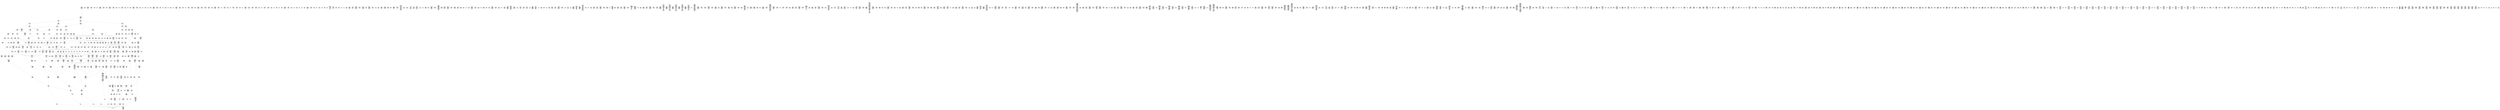 /* Generated by GvGen v.1.0 (https://www.github.com/stricaud/gvgen) */

digraph G {
compound=true;
   node1 [label="[anywhere]"];
   node2 [label="# 0x0
PUSHX Data
PUSHX Data
MSTORE
PUSHX LogicData
CALLDATASIZE
LT
PUSHX Data
JUMPI
"];
   node3 [label="# 0xd
PUSHX Data
CALLDATALOAD
PUSHX BitData
SHR
PUSHX LogicData
GT
PUSHX Data
JUMPI
"];
   node4 [label="# 0x1e
PUSHX LogicData
GT
PUSHX Data
JUMPI
"];
   node5 [label="# 0x29
PUSHX LogicData
GT
PUSHX Data
JUMPI
"];
   node6 [label="# 0x34
PUSHX LogicData
EQ
PUSHX Data
JUMPI
"];
   node7 [label="# 0x3f
PUSHX LogicData
EQ
PUSHX Data
JUMPI
"];
   node8 [label="# 0x4a
PUSHX LogicData
EQ
PUSHX Data
JUMPI
"];
   node9 [label="# 0x55
PUSHX LogicData
EQ
PUSHX Data
JUMPI
"];
   node10 [label="# 0x60
PUSHX LogicData
EQ
PUSHX Data
JUMPI
"];
   node11 [label="# 0x6b
PUSHX LogicData
EQ
PUSHX Data
JUMPI
"];
   node12 [label="# 0x76
PUSHX Data
JUMP
"];
   node13 [label="# 0x7a
JUMPDEST
PUSHX LogicData
EQ
PUSHX Data
JUMPI
"];
   node14 [label="# 0x86
PUSHX LogicData
EQ
PUSHX Data
JUMPI
"];
   node15 [label="# 0x91
PUSHX LogicData
EQ
PUSHX Data
JUMPI
"];
   node16 [label="# 0x9c
PUSHX LogicData
EQ
PUSHX Data
JUMPI
"];
   node17 [label="# 0xa7
PUSHX LogicData
EQ
PUSHX Data
JUMPI
"];
   node18 [label="# 0xb2
PUSHX Data
JUMP
"];
   node19 [label="# 0xb6
JUMPDEST
PUSHX LogicData
GT
PUSHX Data
JUMPI
"];
   node20 [label="# 0xc2
PUSHX LogicData
EQ
PUSHX Data
JUMPI
"];
   node21 [label="# 0xcd
PUSHX LogicData
EQ
PUSHX Data
JUMPI
"];
   node22 [label="# 0xd8
PUSHX LogicData
EQ
PUSHX Data
JUMPI
"];
   node23 [label="# 0xe3
PUSHX LogicData
EQ
PUSHX Data
JUMPI
"];
   node24 [label="# 0xee
PUSHX LogicData
EQ
PUSHX Data
JUMPI
"];
   node25 [label="# 0xf9
PUSHX LogicData
EQ
PUSHX Data
JUMPI
"];
   node26 [label="# 0x104
PUSHX Data
JUMP
"];
   node27 [label="# 0x108
JUMPDEST
PUSHX LogicData
EQ
PUSHX Data
JUMPI
"];
   node28 [label="# 0x114
PUSHX LogicData
EQ
PUSHX Data
JUMPI
"];
   node29 [label="# 0x11f
PUSHX LogicData
EQ
PUSHX Data
JUMPI
"];
   node30 [label="# 0x12a
PUSHX LogicData
EQ
PUSHX Data
JUMPI
"];
   node31 [label="# 0x135
PUSHX LogicData
EQ
PUSHX Data
JUMPI
"];
   node32 [label="# 0x140
PUSHX Data
JUMP
"];
   node33 [label="# 0x144
JUMPDEST
PUSHX LogicData
GT
PUSHX Data
JUMPI
"];
   node34 [label="# 0x150
PUSHX LogicData
GT
PUSHX Data
JUMPI
"];
   node35 [label="# 0x15b
PUSHX LogicData
EQ
PUSHX Data
JUMPI
"];
   node36 [label="# 0x166
PUSHX LogicData
EQ
PUSHX Data
JUMPI
"];
   node37 [label="# 0x171
PUSHX LogicData
EQ
PUSHX Data
JUMPI
"];
   node38 [label="# 0x17c
PUSHX LogicData
EQ
PUSHX Data
JUMPI
"];
   node39 [label="# 0x187
PUSHX LogicData
EQ
PUSHX Data
JUMPI
"];
   node40 [label="# 0x192
PUSHX LogicData
EQ
PUSHX Data
JUMPI
"];
   node41 [label="# 0x19d
PUSHX Data
JUMP
"];
   node42 [label="# 0x1a1
JUMPDEST
PUSHX LogicData
EQ
PUSHX Data
JUMPI
"];
   node43 [label="# 0x1ad
PUSHX LogicData
EQ
PUSHX Data
JUMPI
"];
   node44 [label="# 0x1b8
PUSHX LogicData
EQ
PUSHX Data
JUMPI
"];
   node45 [label="# 0x1c3
PUSHX LogicData
EQ
PUSHX Data
JUMPI
"];
   node46 [label="# 0x1ce
PUSHX LogicData
EQ
PUSHX Data
JUMPI
"];
   node47 [label="# 0x1d9
PUSHX Data
JUMP
"];
   node48 [label="# 0x1dd
JUMPDEST
PUSHX LogicData
GT
PUSHX Data
JUMPI
"];
   node49 [label="# 0x1e9
PUSHX LogicData
EQ
PUSHX Data
JUMPI
"];
   node50 [label="# 0x1f4
PUSHX LogicData
EQ
PUSHX Data
JUMPI
"];
   node51 [label="# 0x1ff
PUSHX LogicData
EQ
PUSHX Data
JUMPI
"];
   node52 [label="# 0x20a
PUSHX LogicData
EQ
PUSHX Data
JUMPI
"];
   node53 [label="# 0x215
PUSHX LogicData
EQ
PUSHX Data
JUMPI
"];
   node54 [label="# 0x220
PUSHX LogicData
EQ
PUSHX Data
JUMPI
"];
   node55 [label="# 0x22b
PUSHX Data
JUMP
"];
   node56 [label="# 0x22f
JUMPDEST
PUSHX LogicData
EQ
PUSHX Data
JUMPI
"];
   node57 [label="# 0x23b
PUSHX LogicData
EQ
PUSHX Data
JUMPI
"];
   node58 [label="# 0x246
PUSHX LogicData
EQ
PUSHX Data
JUMPI
"];
   node59 [label="# 0x251
PUSHX LogicData
EQ
PUSHX Data
JUMPI
"];
   node60 [label="# 0x25c
PUSHX LogicData
EQ
PUSHX Data
JUMPI
"];
   node61 [label="# 0x267
JUMPDEST
PUSHX Data
REVERT
"];
   node62 [label="# 0x26c
JUMPDEST
CALLVALUE
ISZERO
PUSHX Data
JUMPI
"];
   node63 [label="# 0x274
PUSHX Data
REVERT
"];
   node64 [label="# 0x278
JUMPDEST
PUSHX Data
PUSHX ArithData
CALLDATASIZE
SUB
ADD
PUSHX Data
PUSHX Data
JUMP
"];
   node65 [label="# 0x28e
JUMPDEST
PUSHX Data
JUMP
"];
   node66 [label="# 0x293
JUMPDEST
PUSHX MemData
MLOAD
PUSHX Data
PUSHX Data
JUMP
"];
   node67 [label="# 0x2a0
JUMPDEST
PUSHX MemData
MLOAD
SUB
RETURN
"];
   node68 [label="# 0x2a9
JUMPDEST
CALLVALUE
ISZERO
PUSHX Data
JUMPI
"];
   node69 [label="# 0x2b1
PUSHX Data
REVERT
"];
   node70 [label="# 0x2b5
JUMPDEST
PUSHX Data
PUSHX ArithData
CALLDATASIZE
SUB
ADD
PUSHX Data
PUSHX Data
JUMP
"];
   node71 [label="# 0x2cb
JUMPDEST
PUSHX Data
JUMP
"];
   node72 [label="# 0x2d0
JUMPDEST
STOP
"];
   node73 [label="# 0x2d2
JUMPDEST
CALLVALUE
ISZERO
PUSHX Data
JUMPI
"];
   node74 [label="# 0x2da
PUSHX Data
REVERT
"];
   node75 [label="# 0x2de
JUMPDEST
PUSHX Data
PUSHX Data
JUMP
"];
   node76 [label="# 0x2e7
JUMPDEST
PUSHX MemData
MLOAD
PUSHX Data
PUSHX Data
JUMP
"];
   node77 [label="# 0x2f4
JUMPDEST
PUSHX MemData
MLOAD
SUB
RETURN
"];
   node78 [label="# 0x2fd
JUMPDEST
CALLVALUE
ISZERO
PUSHX Data
JUMPI
"];
   node79 [label="# 0x305
PUSHX Data
REVERT
"];
   node80 [label="# 0x309
JUMPDEST
PUSHX Data
PUSHX ArithData
CALLDATASIZE
SUB
ADD
PUSHX Data
PUSHX Data
JUMP
"];
   node81 [label="# 0x31f
JUMPDEST
PUSHX Data
JUMP
"];
   node82 [label="# 0x324
JUMPDEST
PUSHX MemData
MLOAD
PUSHX Data
PUSHX Data
JUMP
"];
   node83 [label="# 0x331
JUMPDEST
PUSHX MemData
MLOAD
SUB
RETURN
"];
   node84 [label="# 0x33a
JUMPDEST
CALLVALUE
ISZERO
PUSHX Data
JUMPI
"];
   node85 [label="# 0x342
PUSHX Data
REVERT
"];
   node86 [label="# 0x346
JUMPDEST
PUSHX Data
PUSHX ArithData
CALLDATASIZE
SUB
ADD
PUSHX Data
PUSHX Data
JUMP
"];
   node87 [label="# 0x35c
JUMPDEST
PUSHX Data
JUMP
"];
   node88 [label="# 0x361
JUMPDEST
STOP
"];
   node89 [label="# 0x363
JUMPDEST
CALLVALUE
ISZERO
PUSHX Data
JUMPI
"];
   node90 [label="# 0x36b
PUSHX Data
REVERT
"];
   node91 [label="# 0x36f
JUMPDEST
PUSHX Data
PUSHX Data
JUMP
"];
   node92 [label="# 0x378
JUMPDEST
PUSHX MemData
MLOAD
PUSHX Data
PUSHX Data
JUMP
"];
   node93 [label="# 0x385
JUMPDEST
PUSHX MemData
MLOAD
SUB
RETURN
"];
   node94 [label="# 0x38e
JUMPDEST
CALLVALUE
ISZERO
PUSHX Data
JUMPI
"];
   node95 [label="# 0x396
PUSHX Data
REVERT
"];
   node96 [label="# 0x39a
JUMPDEST
PUSHX Data
PUSHX ArithData
CALLDATASIZE
SUB
ADD
PUSHX Data
PUSHX Data
JUMP
"];
   node97 [label="# 0x3b0
JUMPDEST
PUSHX Data
JUMP
"];
   node98 [label="# 0x3b5
JUMPDEST
STOP
"];
   node99 [label="# 0x3b7
JUMPDEST
CALLVALUE
ISZERO
PUSHX Data
JUMPI
"];
   node100 [label="# 0x3bf
PUSHX Data
REVERT
"];
   node101 [label="# 0x3c3
JUMPDEST
PUSHX Data
PUSHX ArithData
CALLDATASIZE
SUB
ADD
PUSHX Data
PUSHX Data
JUMP
"];
   node102 [label="# 0x3d9
JUMPDEST
PUSHX Data
JUMP
"];
   node103 [label="# 0x3de
JUMPDEST
PUSHX MemData
MLOAD
PUSHX Data
PUSHX Data
JUMP
"];
   node104 [label="# 0x3eb
JUMPDEST
PUSHX MemData
MLOAD
SUB
RETURN
"];
   node105 [label="# 0x3f4
JUMPDEST
CALLVALUE
ISZERO
PUSHX Data
JUMPI
"];
   node106 [label="# 0x3fc
PUSHX Data
REVERT
"];
   node107 [label="# 0x400
JUMPDEST
PUSHX Data
PUSHX ArithData
CALLDATASIZE
SUB
ADD
PUSHX Data
PUSHX Data
JUMP
"];
   node108 [label="# 0x416
JUMPDEST
PUSHX Data
JUMP
"];
   node109 [label="# 0x41b
JUMPDEST
STOP
"];
   node110 [label="# 0x41d
JUMPDEST
CALLVALUE
ISZERO
PUSHX Data
JUMPI
"];
   node111 [label="# 0x425
PUSHX Data
REVERT
"];
   node112 [label="# 0x429
JUMPDEST
PUSHX Data
PUSHX ArithData
CALLDATASIZE
SUB
ADD
PUSHX Data
PUSHX Data
JUMP
"];
   node113 [label="# 0x43f
JUMPDEST
PUSHX Data
JUMP
"];
   node114 [label="# 0x444
JUMPDEST
STOP
"];
   node115 [label="# 0x446
JUMPDEST
CALLVALUE
ISZERO
PUSHX Data
JUMPI
"];
   node116 [label="# 0x44e
PUSHX Data
REVERT
"];
   node117 [label="# 0x452
JUMPDEST
PUSHX Data
PUSHX ArithData
CALLDATASIZE
SUB
ADD
PUSHX Data
PUSHX Data
JUMP
"];
   node118 [label="# 0x468
JUMPDEST
PUSHX Data
JUMP
"];
   node119 [label="# 0x46d
JUMPDEST
PUSHX MemData
MLOAD
PUSHX Data
PUSHX Data
JUMP
"];
   node120 [label="# 0x47a
JUMPDEST
PUSHX MemData
MLOAD
SUB
RETURN
"];
   node121 [label="# 0x483
JUMPDEST
CALLVALUE
ISZERO
PUSHX Data
JUMPI
"];
   node122 [label="# 0x48b
PUSHX Data
REVERT
"];
   node123 [label="# 0x48f
JUMPDEST
PUSHX Data
PUSHX ArithData
CALLDATASIZE
SUB
ADD
PUSHX Data
PUSHX Data
JUMP
"];
   node124 [label="# 0x4a5
JUMPDEST
PUSHX Data
JUMP
"];
   node125 [label="# 0x4aa
JUMPDEST
STOP
"];
   node126 [label="# 0x4ac
JUMPDEST
CALLVALUE
ISZERO
PUSHX Data
JUMPI
"];
   node127 [label="# 0x4b4
PUSHX Data
REVERT
"];
   node128 [label="# 0x4b8
JUMPDEST
PUSHX Data
PUSHX ArithData
CALLDATASIZE
SUB
ADD
PUSHX Data
PUSHX Data
JUMP
"];
   node129 [label="# 0x4ce
JUMPDEST
PUSHX Data
JUMP
"];
   node130 [label="# 0x4d3
JUMPDEST
STOP
"];
   node131 [label="# 0x4d5
JUMPDEST
CALLVALUE
ISZERO
PUSHX Data
JUMPI
"];
   node132 [label="# 0x4dd
PUSHX Data
REVERT
"];
   node133 [label="# 0x4e1
JUMPDEST
PUSHX Data
PUSHX ArithData
CALLDATASIZE
SUB
ADD
PUSHX Data
PUSHX Data
JUMP
"];
   node134 [label="# 0x4f7
JUMPDEST
PUSHX Data
JUMP
"];
   node135 [label="# 0x4fc
JUMPDEST
STOP
"];
   node136 [label="# 0x4fe
JUMPDEST
CALLVALUE
ISZERO
PUSHX Data
JUMPI
"];
   node137 [label="# 0x506
PUSHX Data
REVERT
"];
   node138 [label="# 0x50a
JUMPDEST
PUSHX Data
PUSHX Data
JUMP
"];
   node139 [label="# 0x513
JUMPDEST
PUSHX MemData
MLOAD
PUSHX Data
PUSHX Data
JUMP
"];
   node140 [label="# 0x520
JUMPDEST
PUSHX MemData
MLOAD
SUB
RETURN
"];
   node141 [label="# 0x529
JUMPDEST
PUSHX Data
PUSHX ArithData
CALLDATASIZE
SUB
ADD
PUSHX Data
PUSHX Data
JUMP
"];
   node142 [label="# 0x53e
JUMPDEST
PUSHX Data
JUMP
"];
   node143 [label="# 0x543
JUMPDEST
STOP
"];
   node144 [label="# 0x545
JUMPDEST
CALLVALUE
ISZERO
PUSHX Data
JUMPI
"];
   node145 [label="# 0x54d
PUSHX Data
REVERT
"];
   node146 [label="# 0x551
JUMPDEST
PUSHX Data
PUSHX Data
JUMP
"];
   node147 [label="# 0x55a
JUMPDEST
PUSHX MemData
MLOAD
PUSHX Data
PUSHX Data
JUMP
"];
   node148 [label="# 0x567
JUMPDEST
PUSHX MemData
MLOAD
SUB
RETURN
"];
   node149 [label="# 0x570
JUMPDEST
CALLVALUE
ISZERO
PUSHX Data
JUMPI
"];
   node150 [label="# 0x578
PUSHX Data
REVERT
"];
   node151 [label="# 0x57c
JUMPDEST
PUSHX Data
PUSHX Data
JUMP
"];
   node152 [label="# 0x585
JUMPDEST
PUSHX MemData
MLOAD
PUSHX Data
PUSHX Data
JUMP
"];
   node153 [label="# 0x592
JUMPDEST
PUSHX MemData
MLOAD
SUB
RETURN
"];
   node154 [label="# 0x59b
JUMPDEST
CALLVALUE
ISZERO
PUSHX Data
JUMPI
"];
   node155 [label="# 0x5a3
PUSHX Data
REVERT
"];
   node156 [label="# 0x5a7
JUMPDEST
PUSHX Data
PUSHX ArithData
CALLDATASIZE
SUB
ADD
PUSHX Data
PUSHX Data
JUMP
"];
   node157 [label="# 0x5bd
JUMPDEST
PUSHX Data
JUMP
"];
   node158 [label="# 0x5c2
JUMPDEST
PUSHX MemData
MLOAD
PUSHX Data
PUSHX Data
JUMP
"];
   node159 [label="# 0x5cf
JUMPDEST
PUSHX MemData
MLOAD
SUB
RETURN
"];
   node160 [label="# 0x5d8
JUMPDEST
CALLVALUE
ISZERO
PUSHX Data
JUMPI
"];
   node161 [label="# 0x5e0
PUSHX Data
REVERT
"];
   node162 [label="# 0x5e4
JUMPDEST
PUSHX Data
PUSHX Data
JUMP
"];
   node163 [label="# 0x5ed
JUMPDEST
PUSHX MemData
MLOAD
PUSHX Data
PUSHX Data
JUMP
"];
   node164 [label="# 0x5fa
JUMPDEST
PUSHX MemData
MLOAD
SUB
RETURN
"];
   node165 [label="# 0x603
JUMPDEST
CALLVALUE
ISZERO
PUSHX Data
JUMPI
"];
   node166 [label="# 0x60b
PUSHX Data
REVERT
"];
   node167 [label="# 0x60f
JUMPDEST
PUSHX Data
PUSHX Data
JUMP
"];
   node168 [label="# 0x618
JUMPDEST
PUSHX MemData
MLOAD
PUSHX Data
PUSHX Data
JUMP
"];
   node169 [label="# 0x625
JUMPDEST
PUSHX MemData
MLOAD
SUB
RETURN
"];
   node170 [label="# 0x62e
JUMPDEST
CALLVALUE
ISZERO
PUSHX Data
JUMPI
"];
   node171 [label="# 0x636
PUSHX Data
REVERT
"];
   node172 [label="# 0x63a
JUMPDEST
PUSHX Data
PUSHX ArithData
CALLDATASIZE
SUB
ADD
PUSHX Data
PUSHX Data
JUMP
"];
   node173 [label="# 0x650
JUMPDEST
PUSHX Data
JUMP
"];
   node174 [label="# 0x655
JUMPDEST
PUSHX MemData
MLOAD
PUSHX Data
PUSHX Data
JUMP
"];
   node175 [label="# 0x662
JUMPDEST
PUSHX MemData
MLOAD
SUB
RETURN
"];
   node176 [label="# 0x66b
JUMPDEST
CALLVALUE
ISZERO
PUSHX Data
JUMPI
"];
   node177 [label="# 0x673
PUSHX Data
REVERT
"];
   node178 [label="# 0x677
JUMPDEST
PUSHX Data
PUSHX Data
JUMP
"];
   node179 [label="# 0x680
JUMPDEST
STOP
"];
   node180 [label="# 0x682
JUMPDEST
CALLVALUE
ISZERO
PUSHX Data
JUMPI
"];
   node181 [label="# 0x68a
PUSHX Data
REVERT
"];
   node182 [label="# 0x68e
JUMPDEST
PUSHX Data
PUSHX Data
JUMP
"];
   node183 [label="# 0x697
JUMPDEST
PUSHX MemData
MLOAD
PUSHX Data
PUSHX Data
JUMP
"];
   node184 [label="# 0x6a4
JUMPDEST
PUSHX MemData
MLOAD
SUB
RETURN
"];
   node185 [label="# 0x6ad
JUMPDEST
CALLVALUE
ISZERO
PUSHX Data
JUMPI
"];
   node186 [label="# 0x6b5
PUSHX Data
REVERT
"];
   node187 [label="# 0x6b9
JUMPDEST
PUSHX Data
PUSHX ArithData
CALLDATASIZE
SUB
ADD
PUSHX Data
PUSHX Data
JUMP
"];
   node188 [label="# 0x6cf
JUMPDEST
PUSHX Data
JUMP
"];
   node189 [label="# 0x6d4
JUMPDEST
STOP
"];
   node190 [label="# 0x6d6
JUMPDEST
CALLVALUE
ISZERO
PUSHX Data
JUMPI
"];
   node191 [label="# 0x6de
PUSHX Data
REVERT
"];
   node192 [label="# 0x6e2
JUMPDEST
PUSHX Data
PUSHX Data
JUMP
"];
   node193 [label="# 0x6eb
JUMPDEST
PUSHX MemData
MLOAD
PUSHX Data
PUSHX Data
JUMP
"];
   node194 [label="# 0x6f8
JUMPDEST
PUSHX MemData
MLOAD
SUB
RETURN
"];
   node195 [label="# 0x701
JUMPDEST
CALLVALUE
ISZERO
PUSHX Data
JUMPI
"];
   node196 [label="# 0x709
PUSHX Data
REVERT
"];
   node197 [label="# 0x70d
JUMPDEST
PUSHX Data
PUSHX Data
JUMP
"];
   node198 [label="# 0x716
JUMPDEST
PUSHX MemData
MLOAD
PUSHX Data
PUSHX Data
JUMP
"];
   node199 [label="# 0x723
JUMPDEST
PUSHX MemData
MLOAD
SUB
RETURN
"];
   node200 [label="# 0x72c
JUMPDEST
CALLVALUE
ISZERO
PUSHX Data
JUMPI
"];
   node201 [label="# 0x734
PUSHX Data
REVERT
"];
   node202 [label="# 0x738
JUMPDEST
PUSHX Data
PUSHX ArithData
CALLDATASIZE
SUB
ADD
PUSHX Data
PUSHX Data
JUMP
"];
   node203 [label="# 0x74e
JUMPDEST
PUSHX Data
JUMP
"];
   node204 [label="# 0x753
JUMPDEST
STOP
"];
   node205 [label="# 0x755
JUMPDEST
CALLVALUE
ISZERO
PUSHX Data
JUMPI
"];
   node206 [label="# 0x75d
PUSHX Data
REVERT
"];
   node207 [label="# 0x761
JUMPDEST
PUSHX Data
PUSHX Data
JUMP
"];
   node208 [label="# 0x76a
JUMPDEST
PUSHX MemData
MLOAD
PUSHX Data
PUSHX Data
JUMP
"];
   node209 [label="# 0x777
JUMPDEST
PUSHX MemData
MLOAD
SUB
RETURN
"];
   node210 [label="# 0x780
JUMPDEST
CALLVALUE
ISZERO
PUSHX Data
JUMPI
"];
   node211 [label="# 0x788
PUSHX Data
REVERT
"];
   node212 [label="# 0x78c
JUMPDEST
PUSHX Data
PUSHX Data
JUMP
"];
   node213 [label="# 0x795
JUMPDEST
PUSHX MemData
MLOAD
PUSHX Data
PUSHX Data
JUMP
"];
   node214 [label="# 0x7a2
JUMPDEST
PUSHX MemData
MLOAD
SUB
RETURN
"];
   node215 [label="# 0x7ab
JUMPDEST
CALLVALUE
ISZERO
PUSHX Data
JUMPI
"];
   node216 [label="# 0x7b3
PUSHX Data
REVERT
"];
   node217 [label="# 0x7b7
JUMPDEST
PUSHX Data
PUSHX Data
JUMP
"];
   node218 [label="# 0x7c0
JUMPDEST
PUSHX MemData
MLOAD
PUSHX Data
PUSHX Data
JUMP
"];
   node219 [label="# 0x7cd
JUMPDEST
PUSHX MemData
MLOAD
SUB
RETURN
"];
   node220 [label="# 0x7d6
JUMPDEST
CALLVALUE
ISZERO
PUSHX Data
JUMPI
"];
   node221 [label="# 0x7de
PUSHX Data
REVERT
"];
   node222 [label="# 0x7e2
JUMPDEST
PUSHX Data
PUSHX ArithData
CALLDATASIZE
SUB
ADD
PUSHX Data
PUSHX Data
JUMP
"];
   node223 [label="# 0x7f8
JUMPDEST
PUSHX Data
JUMP
"];
   node224 [label="# 0x7fd
JUMPDEST
STOP
"];
   node225 [label="# 0x7ff
JUMPDEST
CALLVALUE
ISZERO
PUSHX Data
JUMPI
"];
   node226 [label="# 0x807
PUSHX Data
REVERT
"];
   node227 [label="# 0x80b
JUMPDEST
PUSHX Data
PUSHX Data
JUMP
"];
   node228 [label="# 0x814
JUMPDEST
PUSHX MemData
MLOAD
PUSHX Data
PUSHX Data
JUMP
"];
   node229 [label="# 0x821
JUMPDEST
PUSHX MemData
MLOAD
SUB
RETURN
"];
   node230 [label="# 0x82a
JUMPDEST
CALLVALUE
ISZERO
PUSHX Data
JUMPI
"];
   node231 [label="# 0x832
PUSHX Data
REVERT
"];
   node232 [label="# 0x836
JUMPDEST
PUSHX Data
PUSHX Data
JUMP
"];
   node233 [label="# 0x83f
JUMPDEST
PUSHX MemData
MLOAD
PUSHX Data
PUSHX Data
JUMP
"];
   node234 [label="# 0x84c
JUMPDEST
PUSHX MemData
MLOAD
SUB
RETURN
"];
   node235 [label="# 0x855
JUMPDEST
CALLVALUE
ISZERO
PUSHX Data
JUMPI
"];
   node236 [label="# 0x85d
PUSHX Data
REVERT
"];
   node237 [label="# 0x861
JUMPDEST
PUSHX Data
PUSHX ArithData
CALLDATASIZE
SUB
ADD
PUSHX Data
PUSHX Data
JUMP
"];
   node238 [label="# 0x877
JUMPDEST
PUSHX Data
JUMP
"];
   node239 [label="# 0x87c
JUMPDEST
STOP
"];
   node240 [label="# 0x87e
JUMPDEST
CALLVALUE
ISZERO
PUSHX Data
JUMPI
"];
   node241 [label="# 0x886
PUSHX Data
REVERT
"];
   node242 [label="# 0x88a
JUMPDEST
PUSHX Data
PUSHX ArithData
CALLDATASIZE
SUB
ADD
PUSHX Data
PUSHX Data
JUMP
"];
   node243 [label="# 0x8a0
JUMPDEST
PUSHX Data
JUMP
"];
   node244 [label="# 0x8a5
JUMPDEST
STOP
"];
   node245 [label="# 0x8a7
JUMPDEST
CALLVALUE
ISZERO
PUSHX Data
JUMPI
"];
   node246 [label="# 0x8af
PUSHX Data
REVERT
"];
   node247 [label="# 0x8b3
JUMPDEST
PUSHX Data
PUSHX ArithData
CALLDATASIZE
SUB
ADD
PUSHX Data
PUSHX Data
JUMP
"];
   node248 [label="# 0x8c9
JUMPDEST
PUSHX Data
JUMP
"];
   node249 [label="# 0x8ce
JUMPDEST
PUSHX MemData
MLOAD
PUSHX Data
PUSHX Data
JUMP
"];
   node250 [label="# 0x8db
JUMPDEST
PUSHX MemData
MLOAD
SUB
RETURN
"];
   node251 [label="# 0x8e4
JUMPDEST
CALLVALUE
ISZERO
PUSHX Data
JUMPI
"];
   node252 [label="# 0x8ec
PUSHX Data
REVERT
"];
   node253 [label="# 0x8f0
JUMPDEST
PUSHX Data
PUSHX ArithData
CALLDATASIZE
SUB
ADD
PUSHX Data
PUSHX Data
JUMP
"];
   node254 [label="# 0x906
JUMPDEST
PUSHX Data
JUMP
"];
   node255 [label="# 0x90b
JUMPDEST
STOP
"];
   node256 [label="# 0x90d
JUMPDEST
PUSHX Data
PUSHX ArithData
CALLDATASIZE
SUB
ADD
PUSHX Data
PUSHX Data
JUMP
"];
   node257 [label="# 0x922
JUMPDEST
PUSHX Data
JUMP
"];
   node258 [label="# 0x927
JUMPDEST
STOP
"];
   node259 [label="# 0x929
JUMPDEST
CALLVALUE
ISZERO
PUSHX Data
JUMPI
"];
   node260 [label="# 0x931
PUSHX Data
REVERT
"];
   node261 [label="# 0x935
JUMPDEST
PUSHX Data
PUSHX Data
JUMP
"];
   node262 [label="# 0x93e
JUMPDEST
STOP
"];
   node263 [label="# 0x940
JUMPDEST
CALLVALUE
ISZERO
PUSHX Data
JUMPI
"];
   node264 [label="# 0x948
PUSHX Data
REVERT
"];
   node265 [label="# 0x94c
JUMPDEST
PUSHX Data
PUSHX ArithData
CALLDATASIZE
SUB
ADD
PUSHX Data
PUSHX Data
JUMP
"];
   node266 [label="# 0x962
JUMPDEST
PUSHX Data
JUMP
"];
   node267 [label="# 0x967
JUMPDEST
PUSHX MemData
MLOAD
PUSHX Data
PUSHX Data
JUMP
"];
   node268 [label="# 0x974
JUMPDEST
PUSHX MemData
MLOAD
SUB
RETURN
"];
   node269 [label="# 0x97d
JUMPDEST
CALLVALUE
ISZERO
PUSHX Data
JUMPI
"];
   node270 [label="# 0x985
PUSHX Data
REVERT
"];
   node271 [label="# 0x989
JUMPDEST
PUSHX Data
PUSHX ArithData
CALLDATASIZE
SUB
ADD
PUSHX Data
PUSHX Data
JUMP
"];
   node272 [label="# 0x99f
JUMPDEST
PUSHX Data
JUMP
"];
   node273 [label="# 0x9a4
JUMPDEST
STOP
"];
   node274 [label="# 0x9a6
JUMPDEST
CALLVALUE
ISZERO
PUSHX Data
JUMPI
"];
   node275 [label="# 0x9ae
PUSHX Data
REVERT
"];
   node276 [label="# 0x9b2
JUMPDEST
PUSHX Data
PUSHX ArithData
CALLDATASIZE
SUB
ADD
PUSHX Data
PUSHX Data
JUMP
"];
   node277 [label="# 0x9c8
JUMPDEST
PUSHX Data
JUMP
"];
   node278 [label="# 0x9cd
JUMPDEST
STOP
"];
   node279 [label="# 0x9cf
JUMPDEST
PUSHX Data
PUSHX ArithData
CALLDATASIZE
SUB
ADD
PUSHX Data
PUSHX Data
JUMP
"];
   node280 [label="# 0x9e4
JUMPDEST
PUSHX Data
JUMP
"];
   node281 [label="# 0x9e9
JUMPDEST
STOP
"];
   node282 [label="# 0x9eb
JUMPDEST
PUSHX Data
PUSHX BitData
PUSHX BitData
NOT
AND
PUSHX BitData
NOT
AND
EQ
PUSHX Data
JUMPI
"];
   node283 [label="# 0xa54
PUSHX BitData
PUSHX BitData
NOT
AND
PUSHX BitData
NOT
AND
EQ
"];
   node284 [label="# 0xab6
JUMPDEST
PUSHX Data
JUMPI
"];
   node285 [label="# 0xabc
PUSHX Data
PUSHX Data
JUMP
"];
   node286 [label="# 0xac5
JUMPDEST
"];
   node287 [label="# 0xac6
JUMPDEST
JUMP
"];
   node288 [label="# 0xacd
JUMPDEST
PUSHX Data
PUSHX Data
JUMP
"];
   node289 [label="# 0xad5
JUMPDEST
PUSHX BitData
AND
PUSHX Data
PUSHX Data
JUMP
"];
   node290 [label="# 0xaf3
JUMPDEST
PUSHX BitData
AND
EQ
PUSHX Data
JUMPI
"];
   node291 [label="# 0xb0f
PUSHX MemData
MLOAD
PUSHX Data
MSTORE
PUSHX ArithData
ADD
PUSHX Data
PUSHX Data
JUMP
"];
   node292 [label="# 0xb40
JUMPDEST
PUSHX MemData
MLOAD
SUB
REVERT
"];
   node293 [label="# 0xb49
JUMPDEST
PUSHX StorData
SLOAD
PUSHX StorData
SLOAD
PUSHX Data
PUSHX Data
JUMP
"];
   node294 [label="# 0xb5a
JUMPDEST
GT
ISZERO
PUSHX Data
JUMPI
"];
   node295 [label="# 0xb61
PUSHX MemData
MLOAD
PUSHX Data
MSTORE
PUSHX ArithData
ADD
PUSHX Data
PUSHX Data
JUMP
"];
   node296 [label="# 0xb92
JUMPDEST
PUSHX MemData
MLOAD
SUB
REVERT
"];
   node297 [label="# 0xb9b
JUMPDEST
PUSHX Data
"];
   node298 [label="# 0xb9e
JUMPDEST
LT
ISZERO
PUSHX Data
JUMPI
"];
   node299 [label="# 0xba7
PUSHX Data
PUSHX StorData
SLOAD
PUSHX Data
PUSHX Data
JUMP
"];
   node300 [label="# 0xbb7
JUMPDEST
PUSHX StorData
PUSHX Data
SLOAD
PUSHX Data
PUSHX Data
JUMP
"];
   node301 [label="# 0xbca
JUMPDEST
SSTORE
PUSHX Data
PUSHX Data
JUMP
"];
   node302 [label="# 0xbdb
JUMPDEST
PUSHX Data
JUMP
"];
   node303 [label="# 0xbe3
JUMPDEST
PUSHX Data
PUSHX MemData
MLOAD
PUSHX Data
PUSHX Data
JUMP
"];
   node304 [label="# 0xc15
JUMPDEST
PUSHX MemData
MLOAD
SUB
LOGX
JUMP
"];
   node305 [label="# 0xc21
JUMPDEST
PUSHX Data
PUSHX StorData
SLOAD
PUSHX Data
PUSHX Data
JUMP
"];
   node306 [label="# 0xc30
JUMPDEST
PUSHX ArithData
ADD
PUSHX ArithData
DIV
MUL
PUSHX ArithData
ADD
PUSHX MemData
MLOAD
ADD
PUSHX Data
MSTORE
MSTORE
PUSHX ArithData
ADD
SLOAD
PUSHX Data
PUSHX Data
JUMP
"];
   node307 [label="# 0xc5c
JUMPDEST
ISZERO
PUSHX Data
JUMPI
"];
   node308 [label="# 0xc63
PUSHX LogicData
LT
PUSHX Data
JUMPI
"];
   node309 [label="# 0xc6b
PUSHX ArithData
SLOAD
DIV
MUL
MSTORE
PUSHX ArithData
ADD
PUSHX Data
JUMP
"];
   node310 [label="# 0xc7e
JUMPDEST
ADD
PUSHX Data
MSTORE
PUSHX Data
PUSHX Data
SHA3
"];
   node311 [label="# 0xc8c
JUMPDEST
SLOAD
MSTORE
PUSHX ArithData
ADD
PUSHX ArithData
ADD
GT
PUSHX Data
JUMPI
"];
   node312 [label="# 0xca0
SUB
PUSHX BitData
AND
ADD
"];
   node313 [label="# 0xca9
JUMPDEST
JUMP
"];
   node314 [label="# 0xcb3
JUMPDEST
PUSHX Data
PUSHX Data
PUSHX Data
JUMP
"];
   node315 [label="# 0xcbe
JUMPDEST
PUSHX Data
JUMPI
"];
   node316 [label="# 0xcc3
PUSHX MemData
MLOAD
PUSHX Data
MSTORE
PUSHX ArithData
ADD
PUSHX Data
PUSHX Data
JUMP
"];
   node317 [label="# 0xcf4
JUMPDEST
PUSHX MemData
MLOAD
SUB
REVERT
"];
   node318 [label="# 0xcfd
JUMPDEST
PUSHX Data
PUSHX ArithData
MSTORE
PUSHX ArithData
ADD
MSTORE
PUSHX ArithData
ADD
PUSHX Data
SHA3
PUSHX ArithData
SLOAD
PUSHX ArithData
EXP
DIV
PUSHX BitData
AND
JUMP
"];
   node319 [label="# 0xd38
JUMPDEST
PUSHX Data
PUSHX Data
PUSHX Data
JUMP
"];
   node320 [label="# 0xd43
JUMPDEST
PUSHX BitData
AND
PUSHX BitData
AND
EQ
ISZERO
PUSHX Data
JUMPI
"];
   node321 [label="# 0xd7a
PUSHX MemData
MLOAD
PUSHX Data
MSTORE
PUSHX ArithData
ADD
PUSHX Data
PUSHX Data
JUMP
"];
   node322 [label="# 0xdab
JUMPDEST
PUSHX MemData
MLOAD
SUB
REVERT
"];
   node323 [label="# 0xdb4
JUMPDEST
PUSHX BitData
AND
PUSHX Data
PUSHX Data
JUMP
"];
   node324 [label="# 0xdd3
JUMPDEST
PUSHX BitData
AND
EQ
PUSHX Data
JUMPI
"];
   node325 [label="# 0xdf0
PUSHX Data
PUSHX Data
PUSHX Data
JUMP
"];
   node326 [label="# 0xdfc
JUMPDEST
PUSHX Data
JUMP
"];
   node327 [label="# 0xe01
JUMPDEST
"];
   node328 [label="# 0xe02
JUMPDEST
PUSHX Data
JUMPI
"];
   node329 [label="# 0xe07
PUSHX MemData
MLOAD
PUSHX Data
MSTORE
PUSHX ArithData
ADD
PUSHX Data
PUSHX Data
JUMP
"];
   node330 [label="# 0xe38
JUMPDEST
PUSHX MemData
MLOAD
SUB
REVERT
"];
   node331 [label="# 0xe41
JUMPDEST
PUSHX Data
PUSHX Data
JUMP
"];
   node332 [label="# 0xe4b
JUMPDEST
JUMP
"];
   node333 [label="# 0xe50
JUMPDEST
PUSHX StorData
SLOAD
JUMP
"];
   node334 [label="# 0xe56
JUMPDEST
PUSHX Data
PUSHX Data
PUSHX Data
JUMP
"];
   node335 [label="# 0xe61
JUMPDEST
PUSHX Data
JUMP
"];
   node336 [label="# 0xe67
JUMPDEST
PUSHX Data
JUMPI
"];
   node337 [label="# 0xe6c
PUSHX MemData
MLOAD
PUSHX Data
MSTORE
PUSHX ArithData
ADD
PUSHX Data
PUSHX Data
JUMP
"];
   node338 [label="# 0xe9d
JUMPDEST
PUSHX MemData
MLOAD
SUB
REVERT
"];
   node339 [label="# 0xea6
JUMPDEST
PUSHX Data
PUSHX Data
JUMP
"];
   node340 [label="# 0xeb1
JUMPDEST
JUMP
"];
   node341 [label="# 0xeb6
JUMPDEST
PUSHX Data
PUSHX Data
PUSHX Data
PUSHX Data
JUMP
"];
   node342 [label="# 0xec3
JUMPDEST
PUSHX LogicData
GT
ISZERO
PUSHX Data
JUMPI
"];
   node343 [label="# 0xed4
PUSHX Data
PUSHX Data
MSTORE
PUSHX Data
PUSHX Data
MSTORE
PUSHX Data
PUSHX Data
REVERT
"];
   node344 [label="# 0xf02
JUMPDEST
PUSHX MemData
MLOAD
MSTORE
PUSHX ArithData
MUL
PUSHX ArithData
ADD
ADD
PUSHX Data
MSTORE
ISZERO
PUSHX Data
JUMPI
"];
   node345 [label="# 0xf1c
PUSHX ArithData
ADD
PUSHX ArithData
MUL
CALLDATASIZE
CALLDATACOPY
ADD
"];
   node346 [label="# 0xf30
JUMPDEST
PUSHX Data
"];
   node347 [label="# 0xf37
JUMPDEST
PUSHX StorData
SLOAD
LT
ISZERO
PUSHX Data
JUMPI
"];
   node348 [label="# 0xf42
PUSHX BitData
AND
PUSHX Data
PUSHX Data
JUMP
"];
   node349 [label="# 0xf61
JUMPDEST
PUSHX BitData
AND
EQ
ISZERO
PUSHX Data
JUMPI
"];
   node350 [label="# 0xf7e
MLOAD
LT
PUSHX Data
JUMPI
"];
   node351 [label="# 0xf89
PUSHX Data
PUSHX Data
MSTORE
PUSHX Data
PUSHX Data
MSTORE
PUSHX Data
PUSHX Data
REVERT
"];
   node352 [label="# 0xfb7
JUMPDEST
PUSHX ArithData
MUL
PUSHX ArithData
ADD
ADD
MSTORE
PUSHX Data
PUSHX Data
JUMP
"];
   node353 [label="# 0xfce
JUMPDEST
"];
   node354 [label="# 0xfd2
JUMPDEST
PUSHX Data
PUSHX Data
JUMP
"];
   node355 [label="# 0xfdd
JUMPDEST
PUSHX Data
JUMP
"];
   node356 [label="# 0xfe5
JUMPDEST
JUMP
"];
   node357 [label="# 0xff0
JUMPDEST
PUSHX Data
PUSHX Data
JUMP
"];
   node358 [label="# 0xff8
JUMPDEST
PUSHX BitData
AND
PUSHX Data
PUSHX Data
JUMP
"];
   node359 [label="# 0x1016
JUMPDEST
PUSHX BitData
AND
EQ
PUSHX Data
JUMPI
"];
   node360 [label="# 0x1032
PUSHX MemData
MLOAD
PUSHX Data
MSTORE
PUSHX ArithData
ADD
PUSHX Data
PUSHX Data
JUMP
"];
   node361 [label="# 0x1063
JUMPDEST
PUSHX MemData
MLOAD
SUB
REVERT
"];
   node362 [label="# 0x106c
JUMPDEST
PUSHX Data
"];
   node363 [label="# 0x106f
JUMPDEST
MLOAD
LT
ISZERO
PUSHX Data
JUMPI
"];
   node364 [label="# 0x1079
MLOAD
LT
PUSHX Data
JUMPI
"];
   node365 [label="# 0x1083
PUSHX Data
PUSHX Data
MSTORE
PUSHX Data
PUSHX Data
MSTORE
PUSHX Data
PUSHX Data
REVERT
"];
   node366 [label="# 0x10b1
JUMPDEST
PUSHX ArithData
MUL
PUSHX ArithData
ADD
ADD
MLOAD
PUSHX Data
PUSHX Data
MLOAD
LT
PUSHX Data
JUMPI
"];
   node367 [label="# 0x10c8
PUSHX Data
PUSHX Data
MSTORE
PUSHX Data
PUSHX Data
MSTORE
PUSHX Data
PUSHX Data
REVERT
"];
   node368 [label="# 0x10f6
JUMPDEST
PUSHX ArithData
MUL
PUSHX ArithData
ADD
ADD
MLOAD
PUSHX BitData
AND
PUSHX BitData
AND
MSTORE
PUSHX ArithData
ADD
MSTORE
PUSHX ArithData
ADD
PUSHX Data
SHA3
SSTORE
PUSHX Data
PUSHX Data
JUMP
"];
   node369 [label="# 0x1147
JUMPDEST
PUSHX Data
JUMP
"];
   node370 [label="# 0x114f
JUMPDEST
JUMP
"];
   node371 [label="# 0x1154
JUMPDEST
PUSHX Data
PUSHX Data
JUMP
"];
   node372 [label="# 0x115c
JUMPDEST
PUSHX BitData
AND
PUSHX Data
PUSHX Data
JUMP
"];
   node373 [label="# 0x117a
JUMPDEST
PUSHX BitData
AND
EQ
PUSHX Data
JUMPI
"];
   node374 [label="# 0x1196
PUSHX MemData
MLOAD
PUSHX Data
MSTORE
PUSHX ArithData
ADD
PUSHX Data
PUSHX Data
JUMP
"];
   node375 [label="# 0x11c7
JUMPDEST
PUSHX MemData
MLOAD
SUB
REVERT
"];
   node376 [label="# 0x11d0
JUMPDEST
PUSHX Data
PUSHX Data
PUSHX Data
JUMP
"];
   node377 [label="# 0x11e1
JUMPDEST
JUMP
"];
   node378 [label="# 0x11e6
JUMPDEST
PUSHX Data
PUSHX Data
MSTORE
PUSHX Data
MSTORE
PUSHX Data
PUSHX Data
SHA3
PUSHX Data
SLOAD
JUMP
"];
   node379 [label="# 0x11fe
JUMPDEST
PUSHX Data
PUSHX Data
JUMP
"];
   node380 [label="# 0x1206
JUMPDEST
PUSHX BitData
AND
PUSHX Data
PUSHX Data
JUMP
"];
   node381 [label="# 0x1224
JUMPDEST
PUSHX BitData
AND
EQ
PUSHX Data
JUMPI
"];
   node382 [label="# 0x1240
PUSHX MemData
MLOAD
PUSHX Data
MSTORE
PUSHX ArithData
ADD
PUSHX Data
PUSHX Data
JUMP
"];
   node383 [label="# 0x1271
JUMPDEST
PUSHX MemData
MLOAD
SUB
REVERT
"];
   node384 [label="# 0x127a
JUMPDEST
PUSHX StorData
PUSHX ArithData
PUSHX ArithData
EXP
SLOAD
PUSHX ArithData
MUL
NOT
AND
ISZERO
ISZERO
MUL
OR
SSTORE
JUMP
"];
   node385 [label="# 0x1297
JUMPDEST
PUSHX Data
PUSHX MemData
MLOAD
PUSHX ArithData
ADD
PUSHX Data
MSTORE
PUSHX Data
MSTORE
PUSHX Data
JUMP
"];
   node386 [label="# 0x12b2
JUMPDEST
JUMP
"];
   node387 [label="# 0x12b7
JUMPDEST
PUSHX Data
PUSHX Data
JUMP
"];
   node388 [label="# 0x12bf
JUMPDEST
PUSHX BitData
AND
PUSHX Data
PUSHX Data
JUMP
"];
   node389 [label="# 0x12dd
JUMPDEST
PUSHX BitData
AND
EQ
PUSHX Data
JUMPI
"];
   node390 [label="# 0x12f9
PUSHX MemData
MLOAD
PUSHX Data
MSTORE
PUSHX ArithData
ADD
PUSHX Data
PUSHX Data
JUMP
"];
   node391 [label="# 0x132a
JUMPDEST
PUSHX MemData
MLOAD
SUB
REVERT
"];
   node392 [label="# 0x1333
JUMPDEST
PUSHX LogicData
MLOAD
LT
PUSHX Data
JUMPI
"];
   node393 [label="# 0x133f
PUSHX Data
PUSHX Data
MSTORE
PUSHX Data
PUSHX Data
MSTORE
PUSHX Data
PUSHX Data
REVERT
"];
   node394 [label="# 0x136d
JUMPDEST
PUSHX ArithData
MUL
PUSHX ArithData
ADD
ADD
MLOAD
PUSHX StorData
PUSHX ArithData
PUSHX ArithData
EXP
SLOAD
PUSHX ArithData
MUL
NOT
AND
PUSHX BitData
AND
MUL
OR
SSTORE
PUSHX LogicData
MLOAD
LT
PUSHX Data
JUMPI
"];
   node395 [label="# 0x13c1
PUSHX Data
PUSHX Data
MSTORE
PUSHX Data
PUSHX Data
MSTORE
PUSHX Data
PUSHX Data
REVERT
"];
   node396 [label="# 0x13ef
JUMPDEST
PUSHX ArithData
MUL
PUSHX ArithData
ADD
ADD
MLOAD
PUSHX StorData
PUSHX ArithData
PUSHX ArithData
EXP
SLOAD
PUSHX ArithData
MUL
NOT
AND
PUSHX BitData
AND
MUL
OR
SSTORE
PUSHX LogicData
MLOAD
LT
PUSHX Data
JUMPI
"];
   node397 [label="# 0x1443
PUSHX Data
PUSHX Data
MSTORE
PUSHX Data
PUSHX Data
MSTORE
PUSHX Data
PUSHX Data
REVERT
"];
   node398 [label="# 0x1471
JUMPDEST
PUSHX ArithData
MUL
PUSHX ArithData
ADD
ADD
MLOAD
PUSHX StorData
PUSHX ArithData
PUSHX ArithData
EXP
SLOAD
PUSHX ArithData
MUL
NOT
AND
PUSHX BitData
AND
MUL
OR
SSTORE
PUSHX LogicData
MLOAD
LT
PUSHX Data
JUMPI
"];
   node399 [label="# 0x14c5
PUSHX Data
PUSHX Data
MSTORE
PUSHX Data
PUSHX Data
MSTORE
PUSHX Data
PUSHX Data
REVERT
"];
   node400 [label="# 0x14f3
JUMPDEST
PUSHX ArithData
MUL
PUSHX ArithData
ADD
ADD
MLOAD
PUSHX StorData
PUSHX ArithData
PUSHX ArithData
EXP
SLOAD
PUSHX ArithData
MUL
NOT
AND
PUSHX BitData
AND
MUL
OR
SSTORE
PUSHX LogicData
MLOAD
LT
PUSHX Data
JUMPI
"];
   node401 [label="# 0x1547
PUSHX Data
PUSHX Data
MSTORE
PUSHX Data
PUSHX Data
MSTORE
PUSHX Data
PUSHX Data
REVERT
"];
   node402 [label="# 0x1575
JUMPDEST
PUSHX ArithData
MUL
PUSHX ArithData
ADD
ADD
MLOAD
PUSHX StorData
PUSHX ArithData
PUSHX ArithData
EXP
SLOAD
PUSHX ArithData
MUL
NOT
AND
PUSHX BitData
AND
MUL
OR
SSTORE
JUMP
"];
   node403 [label="# 0x15c0
JUMPDEST
PUSHX Data
PUSHX Data
ORIGIN
PUSHX Data
JUMP
"];
   node404 [label="# 0x15cb
JUMPDEST
JUMP
"];
   node405 [label="# 0x15d0
JUMPDEST
PUSHX Data
PUSHX Data
PUSHX ArithData
CALLER
PUSHX BitData
AND
PUSHX BitData
AND
MSTORE
PUSHX ArithData
ADD
MSTORE
PUSHX ArithData
ADD
PUSHX Data
SHA3
SLOAD
PUSHX StorData
PUSHX ArithData
SLOAD
PUSHX ArithData
EXP
DIV
PUSHX BitData
AND
PUSHX Data
JUMPI
"];
   node406 [label="# 0x1629
PUSHX MemData
MLOAD
PUSHX Data
MSTORE
PUSHX ArithData
ADD
PUSHX Data
PUSHX Data
JUMP
"];
   node407 [label="# 0x165a
JUMPDEST
PUSHX MemData
MLOAD
SUB
REVERT
"];
   node408 [label="# 0x1663
JUMPDEST
PUSHX LogicData
GT
PUSHX Data
JUMPI
"];
   node409 [label="# 0x166c
PUSHX MemData
MLOAD
PUSHX Data
MSTORE
PUSHX ArithData
ADD
PUSHX Data
PUSHX Data
JUMP
"];
   node410 [label="# 0x169d
JUMPDEST
PUSHX MemData
MLOAD
SUB
REVERT
"];
   node411 [label="# 0x16a6
JUMPDEST
PUSHX StorData
SLOAD
PUSHX StorData
SLOAD
PUSHX Data
PUSHX Data
JUMP
"];
   node412 [label="# 0x16b7
JUMPDEST
GT
ISZERO
PUSHX Data
JUMPI
"];
   node413 [label="# 0x16be
PUSHX MemData
MLOAD
PUSHX Data
MSTORE
PUSHX ArithData
ADD
PUSHX Data
PUSHX Data
JUMP
"];
   node414 [label="# 0x16ef
JUMPDEST
PUSHX MemData
MLOAD
SUB
REVERT
"];
   node415 [label="# 0x16f8
JUMPDEST
PUSHX StorData
SLOAD
PUSHX Data
PUSHX Data
JUMP
"];
   node416 [label="# 0x1706
JUMPDEST
CALLVALUE
EQ
PUSHX Data
JUMPI
"];
   node417 [label="# 0x170d
PUSHX MemData
MLOAD
PUSHX Data
MSTORE
PUSHX ArithData
ADD
PUSHX Data
PUSHX Data
JUMP
"];
   node418 [label="# 0x173e
JUMPDEST
PUSHX MemData
MLOAD
SUB
REVERT
"];
   node419 [label="# 0x1747
JUMPDEST
PUSHX Data
PUSHX Data
JUMP
"];
   node420 [label="# 0x1753
JUMPDEST
PUSHX Data
PUSHX ArithData
CALLER
PUSHX BitData
AND
PUSHX BitData
AND
MSTORE
PUSHX ArithData
ADD
MSTORE
PUSHX ArithData
ADD
PUSHX Data
SHA3
SSTORE
PUSHX Data
"];
   node421 [label="# 0x1799
JUMPDEST
LT
ISZERO
PUSHX Data
JUMPI
"];
   node422 [label="# 0x17a2
PUSHX Data
PUSHX StorData
SLOAD
PUSHX Data
CALLER
PUSHX Data
JUMP
"];
   node423 [label="# 0x17b2
JUMPDEST
PUSHX StorData
PUSHX Data
SLOAD
PUSHX Data
PUSHX Data
JUMP
"];
   node424 [label="# 0x17c5
JUMPDEST
SSTORE
PUSHX Data
PUSHX Data
JUMP
"];
   node425 [label="# 0x17d6
JUMPDEST
PUSHX Data
JUMP
"];
   node426 [label="# 0x17de
JUMPDEST
PUSHX Data
CALLER
PUSHX MemData
MLOAD
PUSHX Data
PUSHX Data
JUMP
"];
   node427 [label="# 0x1810
JUMPDEST
PUSHX MemData
MLOAD
SUB
LOGX
JUMP
"];
   node428 [label="# 0x181c
JUMPDEST
PUSHX StorData
PUSHX ArithData
SLOAD
PUSHX ArithData
EXP
DIV
PUSHX BitData
AND
JUMP
"];
   node429 [label="# 0x182f
JUMPDEST
PUSHX StorData
PUSHX ArithData
SLOAD
PUSHX ArithData
EXP
DIV
PUSHX BitData
AND
JUMP
"];
   node430 [label="# 0x1855
JUMPDEST
PUSHX Data
PUSHX Data
PUSHX ArithData
MSTORE
PUSHX ArithData
ADD
MSTORE
PUSHX ArithData
ADD
PUSHX Data
SHA3
PUSHX ArithData
SLOAD
PUSHX ArithData
EXP
DIV
PUSHX BitData
AND
PUSHX BitData
PUSHX BitData
AND
PUSHX BitData
AND
EQ
ISZERO
PUSHX Data
JUMPI
"];
   node431 [label="# 0x18c4
PUSHX MemData
MLOAD
PUSHX Data
MSTORE
PUSHX ArithData
ADD
PUSHX Data
PUSHX Data
JUMP
"];
   node432 [label="# 0x18f5
JUMPDEST
PUSHX MemData
MLOAD
SUB
REVERT
"];
   node433 [label="# 0x18fe
JUMPDEST
JUMP
"];
   node434 [label="# 0x1907
JUMPDEST
PUSHX StorData
PUSHX ArithData
SLOAD
PUSHX ArithData
EXP
DIV
PUSHX BitData
AND
JUMP
"];
   node435 [label="# 0x192d
JUMPDEST
PUSHX StorData
PUSHX ArithData
SLOAD
PUSHX ArithData
EXP
DIV
PUSHX BitData
AND
JUMP
"];
   node436 [label="# 0x1940
JUMPDEST
PUSHX BitData
PUSHX BitData
AND
PUSHX BitData
AND
EQ
ISZERO
PUSHX Data
JUMPI
"];
   node437 [label="# 0x1977
PUSHX MemData
MLOAD
PUSHX Data
MSTORE
PUSHX ArithData
ADD
PUSHX Data
PUSHX Data
JUMP
"];
   node438 [label="# 0x19a8
JUMPDEST
PUSHX MemData
MLOAD
SUB
REVERT
"];
   node439 [label="# 0x19b1
JUMPDEST
PUSHX Data
PUSHX ArithData
PUSHX BitData
AND
PUSHX BitData
AND
MSTORE
PUSHX ArithData
ADD
MSTORE
PUSHX ArithData
ADD
PUSHX Data
SHA3
SLOAD
JUMP
"];
   node440 [label="# 0x19f8
JUMPDEST
PUSHX Data
PUSHX Data
JUMP
"];
   node441 [label="# 0x1a00
JUMPDEST
PUSHX BitData
AND
PUSHX Data
PUSHX Data
JUMP
"];
   node442 [label="# 0x1a1e
JUMPDEST
PUSHX BitData
AND
EQ
PUSHX Data
JUMPI
"];
   node443 [label="# 0x1a3a
PUSHX MemData
MLOAD
PUSHX Data
MSTORE
PUSHX ArithData
ADD
PUSHX Data
PUSHX Data
JUMP
"];
   node444 [label="# 0x1a6b
JUMPDEST
PUSHX MemData
MLOAD
SUB
REVERT
"];
   node445 [label="# 0x1a74
JUMPDEST
PUSHX Data
PUSHX Data
PUSHX Data
JUMP
"];
   node446 [label="# 0x1a7e
JUMPDEST
JUMP
"];
   node447 [label="# 0x1a80
JUMPDEST
PUSHX StorData
SLOAD
JUMP
"];
   node448 [label="# 0x1a86
JUMPDEST
PUSHX Data
PUSHX Data
JUMP
"];
   node449 [label="# 0x1a8e
JUMPDEST
PUSHX BitData
AND
PUSHX Data
PUSHX Data
JUMP
"];
   node450 [label="# 0x1aac
JUMPDEST
PUSHX BitData
AND
EQ
PUSHX Data
JUMPI
"];
   node451 [label="# 0x1ac8
PUSHX MemData
MLOAD
PUSHX Data
MSTORE
PUSHX ArithData
ADD
PUSHX Data
PUSHX Data
JUMP
"];
   node452 [label="# 0x1af9
JUMPDEST
PUSHX MemData
MLOAD
SUB
REVERT
"];
   node453 [label="# 0x1b02
JUMPDEST
PUSHX StorData
PUSHX ArithData
PUSHX ArithData
EXP
SLOAD
PUSHX ArithData
MUL
NOT
AND
ISZERO
ISZERO
MUL
OR
SSTORE
JUMP
"];
   node454 [label="# 0x1b1f
JUMPDEST
PUSHX Data
PUSHX StorData
PUSHX ArithData
SLOAD
PUSHX ArithData
EXP
DIV
PUSHX BitData
AND
JUMP
"];
   node455 [label="# 0x1b49
JUMPDEST
PUSHX StorData
PUSHX ArithData
SLOAD
PUSHX ArithData
EXP
DIV
PUSHX BitData
AND
JUMP
"];
   node456 [label="# 0x1b6f
JUMPDEST
PUSHX Data
PUSHX Data
JUMP
"];
   node457 [label="# 0x1b77
JUMPDEST
PUSHX BitData
AND
PUSHX Data
PUSHX Data
JUMP
"];
   node458 [label="# 0x1b95
JUMPDEST
PUSHX BitData
AND
EQ
PUSHX Data
JUMPI
"];
   node459 [label="# 0x1bb1
PUSHX MemData
MLOAD
PUSHX Data
MSTORE
PUSHX ArithData
ADD
PUSHX Data
PUSHX Data
JUMP
"];
   node460 [label="# 0x1be2
JUMPDEST
PUSHX MemData
MLOAD
SUB
REVERT
"];
   node461 [label="# 0x1beb
JUMPDEST
PUSHX Data
SSTORE
JUMP
"];
   node462 [label="# 0x1bf5
JUMPDEST
PUSHX Data
PUSHX StorData
SLOAD
PUSHX Data
PUSHX Data
JUMP
"];
   node463 [label="# 0x1c04
JUMPDEST
PUSHX ArithData
ADD
PUSHX ArithData
DIV
MUL
PUSHX ArithData
ADD
PUSHX MemData
MLOAD
ADD
PUSHX Data
MSTORE
MSTORE
PUSHX ArithData
ADD
SLOAD
PUSHX Data
PUSHX Data
JUMP
"];
   node464 [label="# 0x1c30
JUMPDEST
ISZERO
PUSHX Data
JUMPI
"];
   node465 [label="# 0x1c37
PUSHX LogicData
LT
PUSHX Data
JUMPI
"];
   node466 [label="# 0x1c3f
PUSHX ArithData
SLOAD
DIV
MUL
MSTORE
PUSHX ArithData
ADD
PUSHX Data
JUMP
"];
   node467 [label="# 0x1c52
JUMPDEST
ADD
PUSHX Data
MSTORE
PUSHX Data
PUSHX Data
SHA3
"];
   node468 [label="# 0x1c60
JUMPDEST
SLOAD
MSTORE
PUSHX ArithData
ADD
PUSHX ArithData
ADD
GT
PUSHX Data
JUMPI
"];
   node469 [label="# 0x1c74
SUB
PUSHX BitData
AND
ADD
"];
   node470 [label="# 0x1c7d
JUMPDEST
JUMP
"];
   node471 [label="# 0x1c87
JUMPDEST
PUSHX StorData
PUSHX ArithData
SLOAD
PUSHX ArithData
EXP
DIV
PUSHX BitData
AND
JUMP
"];
   node472 [label="# 0x1cad
JUMPDEST
PUSHX StorData
SLOAD
JUMP
"];
   node473 [label="# 0x1cb3
JUMPDEST
PUSHX Data
PUSHX Data
JUMP
"];
   node474 [label="# 0x1cbb
JUMPDEST
PUSHX BitData
AND
PUSHX BitData
AND
EQ
ISZERO
PUSHX Data
JUMPI
"];
   node475 [label="# 0x1cef
PUSHX MemData
MLOAD
PUSHX Data
MSTORE
PUSHX ArithData
ADD
PUSHX Data
PUSHX Data
JUMP
"];
   node476 [label="# 0x1d20
JUMPDEST
PUSHX MemData
MLOAD
SUB
REVERT
"];
   node477 [label="# 0x1d29
JUMPDEST
PUSHX Data
PUSHX Data
PUSHX Data
PUSHX Data
JUMP
"];
   node478 [label="# 0x1d36
JUMPDEST
PUSHX BitData
AND
PUSHX BitData
AND
MSTORE
PUSHX ArithData
ADD
MSTORE
PUSHX ArithData
ADD
PUSHX Data
SHA3
PUSHX ArithData
PUSHX BitData
AND
PUSHX BitData
AND
MSTORE
PUSHX ArithData
ADD
MSTORE
PUSHX ArithData
ADD
PUSHX Data
SHA3
PUSHX ArithData
PUSHX ArithData
EXP
SLOAD
PUSHX ArithData
MUL
NOT
AND
ISZERO
ISZERO
MUL
OR
SSTORE
PUSHX BitData
AND
PUSHX Data
PUSHX Data
JUMP
"];
   node479 [label="# 0x1de3
JUMPDEST
PUSHX BitData
AND
PUSHX Data
PUSHX MemData
MLOAD
PUSHX Data
PUSHX Data
JUMP
"];
   node480 [label="# 0x1e28
JUMPDEST
PUSHX MemData
MLOAD
SUB
LOGX
JUMP
"];
   node481 [label="# 0x1e34
JUMPDEST
PUSHX StorData
PUSHX ArithData
SLOAD
PUSHX ArithData
EXP
DIV
PUSHX BitData
AND
JUMP
"];
   node482 [label="# 0x1e5a
JUMPDEST
PUSHX StorData
SLOAD
JUMP
"];
   node483 [label="# 0x1e60
JUMPDEST
PUSHX Data
PUSHX Data
PUSHX Data
JUMP
"];
   node484 [label="# 0x1e6b
JUMPDEST
PUSHX Data
JUMP
"];
   node485 [label="# 0x1e71
JUMPDEST
PUSHX Data
JUMPI
"];
   node486 [label="# 0x1e76
PUSHX MemData
MLOAD
PUSHX Data
MSTORE
PUSHX ArithData
ADD
PUSHX Data
PUSHX Data
JUMP
"];
   node487 [label="# 0x1ea7
JUMPDEST
PUSHX MemData
MLOAD
SUB
REVERT
"];
   node488 [label="# 0x1eb0
JUMPDEST
PUSHX Data
PUSHX Data
JUMP
"];
   node489 [label="# 0x1ebc
JUMPDEST
JUMP
"];
   node490 [label="# 0x1ec2
JUMPDEST
PUSHX Data
PUSHX Data
JUMP
"];
   node491 [label="# 0x1eca
JUMPDEST
PUSHX BitData
AND
PUSHX Data
PUSHX Data
JUMP
"];
   node492 [label="# 0x1ee8
JUMPDEST
PUSHX BitData
AND
EQ
PUSHX Data
JUMPI
"];
   node493 [label="# 0x1f04
PUSHX MemData
MLOAD
PUSHX Data
MSTORE
PUSHX ArithData
ADD
PUSHX Data
PUSHX Data
JUMP
"];
   node494 [label="# 0x1f35
JUMPDEST
PUSHX MemData
MLOAD
SUB
REVERT
"];
   node495 [label="# 0x1f3e
JUMPDEST
PUSHX Data
SSTORE
JUMP
"];
   node496 [label="# 0x1f48
JUMPDEST
PUSHX Data
PUSHX Data
PUSHX Data
JUMP
"];
   node497 [label="# 0x1f53
JUMPDEST
PUSHX Data
JUMPI
"];
   node498 [label="# 0x1f58
PUSHX MemData
MLOAD
PUSHX Data
MSTORE
PUSHX ArithData
ADD
PUSHX Data
PUSHX Data
JUMP
"];
   node499 [label="# 0x1f89
JUMPDEST
PUSHX MemData
MLOAD
SUB
REVERT
"];
   node500 [label="# 0x1f92
JUMPDEST
PUSHX Data
PUSHX Data
PUSHX Data
JUMP
"];
   node501 [label="# 0x1f9c
JUMPDEST
PUSHX LogicData
MLOAD
GT
PUSHX Data
JUMPI
"];
   node502 [label="# 0x1fa8
PUSHX MemData
MLOAD
PUSHX ArithData
ADD
PUSHX Data
MSTORE
PUSHX Data
MSTORE
PUSHX Data
JUMP
"];
   node503 [label="# 0x1fbc
JUMPDEST
PUSHX Data
PUSHX Data
JUMP
"];
   node504 [label="# 0x1fc6
JUMPDEST
PUSHX MemData
MLOAD
PUSHX ArithData
ADD
PUSHX Data
PUSHX Data
JUMP
"];
   node505 [label="# 0x1fd7
JUMPDEST
PUSHX MemData
MLOAD
PUSHX ArithData
SUB
SUB
MSTORE
PUSHX Data
MSTORE
"];
   node506 [label="# 0x1fe7
JUMPDEST
JUMP
"];
   node507 [label="# 0x1fef
JUMPDEST
PUSHX Data
PUSHX Data
JUMP
"];
   node508 [label="# 0x1ff7
JUMPDEST
PUSHX BitData
AND
PUSHX Data
PUSHX Data
JUMP
"];
   node509 [label="# 0x2015
JUMPDEST
PUSHX BitData
AND
EQ
PUSHX Data
JUMPI
"];
   node510 [label="# 0x2031
PUSHX MemData
MLOAD
PUSHX Data
MSTORE
PUSHX ArithData
ADD
PUSHX Data
PUSHX Data
JUMP
"];
   node511 [label="# 0x2062
JUMPDEST
PUSHX MemData
MLOAD
SUB
REVERT
"];
   node512 [label="# 0x206b
JUMPDEST
PUSHX Data
"];
   node513 [label="# 0x206e
JUMPDEST
MLOAD
LT
ISZERO
PUSHX Data
JUMPI
"];
   node514 [label="# 0x2078
MLOAD
LT
PUSHX Data
JUMPI
"];
   node515 [label="# 0x2082
PUSHX Data
PUSHX Data
MSTORE
PUSHX Data
PUSHX Data
MSTORE
PUSHX Data
PUSHX Data
REVERT
"];
   node516 [label="# 0x20b0
JUMPDEST
PUSHX ArithData
MUL
PUSHX ArithData
ADD
ADD
MLOAD
PUSHX Data
PUSHX Data
MLOAD
LT
PUSHX Data
JUMPI
"];
   node517 [label="# 0x20c7
PUSHX Data
PUSHX Data
MSTORE
PUSHX Data
PUSHX Data
MSTORE
PUSHX Data
PUSHX Data
REVERT
"];
   node518 [label="# 0x20f5
JUMPDEST
PUSHX ArithData
MUL
PUSHX ArithData
ADD
ADD
MLOAD
PUSHX BitData
AND
PUSHX BitData
AND
MSTORE
PUSHX ArithData
ADD
MSTORE
PUSHX ArithData
ADD
PUSHX Data
SHA3
SSTORE
PUSHX Data
PUSHX Data
JUMP
"];
   node519 [label="# 0x2146
JUMPDEST
PUSHX Data
JUMP
"];
   node520 [label="# 0x214e
JUMPDEST
JUMP
"];
   node521 [label="# 0x2153
JUMPDEST
PUSHX StorData
PUSHX ArithData
SLOAD
PUSHX ArithData
EXP
DIV
PUSHX BitData
AND
PUSHX Data
JUMPI
"];
   node522 [label="# 0x2168
PUSHX MemData
MLOAD
PUSHX Data
MSTORE
PUSHX ArithData
ADD
PUSHX Data
PUSHX Data
JUMP
"];
   node523 [label="# 0x2199
JUMPDEST
PUSHX MemData
MLOAD
SUB
REVERT
"];
   node524 [label="# 0x21a2
JUMPDEST
PUSHX StorData
SLOAD
GT
ISZERO
PUSHX Data
JUMPI
"];
   node525 [label="# 0x21ae
PUSHX LogicData
LT
"];
   node526 [label="# 0x21b3
JUMPDEST
PUSHX Data
JUMPI
"];
   node527 [label="# 0x21b8
PUSHX MemData
MLOAD
PUSHX Data
MSTORE
PUSHX ArithData
ADD
PUSHX Data
PUSHX Data
JUMP
"];
   node528 [label="# 0x21e9
JUMPDEST
PUSHX MemData
MLOAD
SUB
REVERT
"];
   node529 [label="# 0x21f2
JUMPDEST
PUSHX StorData
SLOAD
PUSHX StorData
SLOAD
PUSHX Data
PUSHX Data
JUMP
"];
   node530 [label="# 0x2203
JUMPDEST
GT
ISZERO
PUSHX Data
JUMPI
"];
   node531 [label="# 0x220a
PUSHX MemData
MLOAD
PUSHX Data
MSTORE
PUSHX ArithData
ADD
PUSHX Data
PUSHX Data
JUMP
"];
   node532 [label="# 0x223b
JUMPDEST
PUSHX MemData
MLOAD
SUB
REVERT
"];
   node533 [label="# 0x2244
JUMPDEST
PUSHX StorData
SLOAD
PUSHX Data
PUSHX Data
JUMP
"];
   node534 [label="# 0x2252
JUMPDEST
CALLVALUE
EQ
PUSHX Data
JUMPI
"];
   node535 [label="# 0x2259
PUSHX MemData
MLOAD
PUSHX Data
MSTORE
PUSHX ArithData
ADD
PUSHX Data
PUSHX Data
JUMP
"];
   node536 [label="# 0x228a
JUMPDEST
PUSHX MemData
MLOAD
SUB
REVERT
"];
   node537 [label="# 0x2293
JUMPDEST
PUSHX Data
"];
   node538 [label="# 0x2296
JUMPDEST
LT
ISZERO
PUSHX Data
JUMPI
"];
   node539 [label="# 0x229f
PUSHX Data
PUSHX StorData
SLOAD
PUSHX Data
CALLER
PUSHX Data
JUMP
"];
   node540 [label="# 0x22af
JUMPDEST
PUSHX StorData
PUSHX Data
SLOAD
PUSHX Data
PUSHX Data
JUMP
"];
   node541 [label="# 0x22c2
JUMPDEST
SSTORE
PUSHX Data
PUSHX Data
JUMP
"];
   node542 [label="# 0x22d3
JUMPDEST
PUSHX Data
JUMP
"];
   node543 [label="# 0x22db
JUMPDEST
PUSHX Data
CALLER
PUSHX MemData
MLOAD
PUSHX Data
PUSHX Data
JUMP
"];
   node544 [label="# 0x230d
JUMPDEST
PUSHX MemData
MLOAD
SUB
LOGX
JUMP
"];
   node545 [label="# 0x2318
JUMPDEST
PUSHX Data
PUSHX Data
JUMP
"];
   node546 [label="# 0x2320
JUMPDEST
PUSHX BitData
AND
PUSHX Data
PUSHX Data
JUMP
"];
   node547 [label="# 0x233e
JUMPDEST
PUSHX BitData
AND
EQ
PUSHX Data
JUMPI
"];
   node548 [label="# 0x235a
PUSHX MemData
MLOAD
PUSHX Data
MSTORE
PUSHX ArithData
ADD
PUSHX Data
PUSHX Data
JUMP
"];
   node549 [label="# 0x238b
JUMPDEST
PUSHX MemData
MLOAD
SUB
REVERT
"];
   node550 [label="# 0x2394
JUMPDEST
CALLER
PUSHX BitData
AND
PUSHX ArithData
SELFBALANCE
ISZERO
MUL
PUSHX MemData
MLOAD
PUSHX Data
PUSHX MemData
MLOAD
SUB
CALL
ISZERO
ISZERO
PUSHX Data
JUMPI
"];
   node551 [label="# 0x23d1
RETURNDATASIZE
PUSHX Data
RETURNDATACOPY
RETURNDATASIZE
PUSHX Data
REVERT
"];
   node552 [label="# 0x23da
JUMPDEST
JUMP
"];
   node553 [label="# 0x23dd
JUMPDEST
PUSHX Data
PUSHX Data
PUSHX ArithData
PUSHX BitData
AND
PUSHX BitData
AND
MSTORE
PUSHX ArithData
ADD
MSTORE
PUSHX ArithData
ADD
PUSHX Data
SHA3
PUSHX ArithData
PUSHX BitData
AND
PUSHX BitData
AND
MSTORE
PUSHX ArithData
ADD
MSTORE
PUSHX ArithData
ADD
PUSHX Data
SHA3
PUSHX ArithData
SLOAD
PUSHX ArithData
EXP
DIV
PUSHX BitData
AND
JUMP
"];
   node554 [label="# 0x2471
JUMPDEST
PUSHX Data
PUSHX Data
JUMP
"];
   node555 [label="# 0x2479
JUMPDEST
PUSHX BitData
AND
PUSHX Data
PUSHX Data
JUMP
"];
   node556 [label="# 0x2497
JUMPDEST
PUSHX BitData
AND
EQ
PUSHX Data
JUMPI
"];
   node557 [label="# 0x24b3
PUSHX MemData
MLOAD
PUSHX Data
MSTORE
PUSHX ArithData
ADD
PUSHX Data
PUSHX Data
JUMP
"];
   node558 [label="# 0x24e4
JUMPDEST
PUSHX MemData
MLOAD
SUB
REVERT
"];
   node559 [label="# 0x24ed
JUMPDEST
PUSHX BitData
PUSHX BitData
AND
PUSHX BitData
AND
EQ
ISZERO
PUSHX Data
JUMPI
"];
   node560 [label="# 0x2523
PUSHX MemData
MLOAD
PUSHX Data
MSTORE
PUSHX ArithData
ADD
PUSHX Data
PUSHX Data
JUMP
"];
   node561 [label="# 0x2554
JUMPDEST
PUSHX MemData
MLOAD
SUB
REVERT
"];
   node562 [label="# 0x255d
JUMPDEST
PUSHX Data
PUSHX Data
JUMP
"];
   node563 [label="# 0x2566
JUMPDEST
JUMP
"];
   node564 [label="# 0x2569
JUMPDEST
PUSHX Data
PUSHX Data
JUMP
"];
   node565 [label="# 0x2571
JUMPDEST
PUSHX BitData
AND
PUSHX Data
PUSHX Data
JUMP
"];
   node566 [label="# 0x258f
JUMPDEST
PUSHX BitData
AND
EQ
PUSHX Data
JUMPI
"];
   node567 [label="# 0x25ab
PUSHX MemData
MLOAD
PUSHX Data
MSTORE
PUSHX ArithData
ADD
PUSHX Data
PUSHX Data
JUMP
"];
   node568 [label="# 0x25dc
JUMPDEST
PUSHX MemData
MLOAD
SUB
REVERT
"];
   node569 [label="# 0x25e5
JUMPDEST
PUSHX Data
SSTORE
JUMP
"];
   node570 [label="# 0x25ef
JUMPDEST
PUSHX Data
PUSHX Data
JUMP
"];
   node571 [label="# 0x25f7
JUMPDEST
PUSHX BitData
AND
PUSHX Data
PUSHX Data
JUMP
"];
   node572 [label="# 0x2615
JUMPDEST
PUSHX BitData
AND
EQ
PUSHX Data
JUMPI
"];
   node573 [label="# 0x2631
PUSHX MemData
MLOAD
PUSHX Data
MSTORE
PUSHX ArithData
ADD
PUSHX Data
PUSHX Data
JUMP
"];
   node574 [label="# 0x2662
JUMPDEST
PUSHX MemData
MLOAD
SUB
REVERT
"];
   node575 [label="# 0x266b
JUMPDEST
PUSHX Data
PUSHX Data
PUSHX Data
PUSHX Data
JUMP
"];
   node576 [label="# 0x267a
JUMPDEST
PUSHX StorData
PUSHX ArithData
SLOAD
PUSHX ArithData
EXP
DIV
PUSHX BitData
AND
PUSHX BitData
AND
PUSHX Data
PUSHX Data
PUSHX Data
PUSHX Data
JUMP
"];
   node577 [label="# 0x26c5
JUMPDEST
ISZERO
MUL
PUSHX MemData
MLOAD
PUSHX Data
PUSHX MemData
MLOAD
SUB
CALL
PUSHX Data
JUMPI
"];
   node578 [label="# 0x26e4
PUSHX Data
REVERT
"];
   node579 [label="# 0x26e8
JUMPDEST
PUSHX StorData
PUSHX ArithData
SLOAD
PUSHX ArithData
EXP
DIV
PUSHX BitData
AND
PUSHX BitData
AND
PUSHX Data
PUSHX Data
PUSHX Data
PUSHX Data
JUMP
"];
   node580 [label="# 0x2731
JUMPDEST
ISZERO
MUL
PUSHX MemData
MLOAD
PUSHX Data
PUSHX MemData
MLOAD
SUB
CALL
PUSHX Data
JUMPI
"];
   node581 [label="# 0x2750
PUSHX Data
REVERT
"];
   node582 [label="# 0x2754
JUMPDEST
PUSHX StorData
PUSHX ArithData
SLOAD
PUSHX ArithData
EXP
DIV
PUSHX BitData
AND
PUSHX BitData
AND
PUSHX Data
PUSHX Data
PUSHX Data
PUSHX Data
JUMP
"];
   node583 [label="# 0x279d
JUMPDEST
ISZERO
MUL
PUSHX MemData
MLOAD
PUSHX Data
PUSHX MemData
MLOAD
SUB
CALL
PUSHX Data
JUMPI
"];
   node584 [label="# 0x27bc
PUSHX Data
REVERT
"];
   node585 [label="# 0x27c0
JUMPDEST
PUSHX StorData
PUSHX ArithData
SLOAD
PUSHX ArithData
EXP
DIV
PUSHX BitData
AND
PUSHX BitData
AND
PUSHX Data
PUSHX Data
PUSHX Data
PUSHX Data
JUMP
"];
   node586 [label="# 0x2809
JUMPDEST
ISZERO
MUL
PUSHX MemData
MLOAD
PUSHX Data
PUSHX MemData
MLOAD
SUB
CALL
PUSHX Data
JUMPI
"];
   node587 [label="# 0x2828
PUSHX Data
REVERT
"];
   node588 [label="# 0x282c
JUMPDEST
PUSHX StorData
PUSHX ArithData
SLOAD
PUSHX ArithData
EXP
DIV
PUSHX BitData
AND
PUSHX BitData
AND
PUSHX Data
PUSHX Data
PUSHX Data
PUSHX Data
JUMP
"];
   node589 [label="# 0x2875
JUMPDEST
ISZERO
MUL
PUSHX MemData
MLOAD
PUSHX Data
PUSHX MemData
MLOAD
SUB
CALL
PUSHX Data
JUMPI
"];
   node590 [label="# 0x2894
PUSHX Data
REVERT
"];
   node591 [label="# 0x2898
JUMPDEST
JUMP
"];
   node592 [label="# 0x289c
JUMPDEST
PUSHX Data
PUSHX BitData
PUSHX BitData
NOT
AND
PUSHX BitData
NOT
AND
EQ
JUMP
"];
   node593 [label="# 0x2906
JUMPDEST
PUSHX Data
CALLER
JUMP
"];
   node594 [label="# 0x290e
JUMPDEST
PUSHX Data
PUSHX MemData
MLOAD
PUSHX ArithData
ADD
PUSHX Data
MSTORE
PUSHX Data
MSTORE
PUSHX Data
JUMP
"];
   node595 [label="# 0x2928
JUMPDEST
JUMP
"];
   node596 [label="# 0x292c
JUMPDEST
PUSHX BitData
PUSHX BitData
AND
PUSHX Data
PUSHX ArithData
MSTORE
PUSHX ArithData
ADD
MSTORE
PUSHX ArithData
ADD
PUSHX Data
SHA3
PUSHX ArithData
SLOAD
PUSHX ArithData
EXP
DIV
PUSHX BitData
AND
PUSHX BitData
AND
EQ
ISZERO
JUMP
"];
   node597 [label="# 0x2998
JUMPDEST
PUSHX Data
PUSHX ArithData
MSTORE
PUSHX ArithData
ADD
MSTORE
PUSHX ArithData
ADD
PUSHX Data
SHA3
PUSHX ArithData
PUSHX ArithData
EXP
SLOAD
PUSHX ArithData
MUL
NOT
AND
PUSHX BitData
AND
MUL
OR
SSTORE
PUSHX BitData
AND
PUSHX Data
PUSHX Data
JUMP
"];
   node598 [label="# 0x2a0b
JUMPDEST
PUSHX BitData
AND
PUSHX Data
PUSHX MemData
MLOAD
PUSHX MemData
MLOAD
SUB
LOGX
JUMP
"];
   node599 [label="# 0x2a51
JUMPDEST
PUSHX Data
PUSHX Data
PUSHX Data
JUMP
"];
   node600 [label="# 0x2a5c
JUMPDEST
PUSHX Data
JUMPI
"];
   node601 [label="# 0x2a61
PUSHX MemData
MLOAD
PUSHX Data
MSTORE
PUSHX ArithData
ADD
PUSHX Data
PUSHX Data
JUMP
"];
   node602 [label="# 0x2a92
JUMPDEST
PUSHX MemData
MLOAD
SUB
REVERT
"];
   node603 [label="# 0x2a9b
JUMPDEST
PUSHX Data
PUSHX Data
PUSHX Data
JUMP
"];
   node604 [label="# 0x2aa6
JUMPDEST
PUSHX BitData
AND
PUSHX BitData
AND
EQ
PUSHX Data
JUMPI
"];
   node605 [label="# 0x2add
PUSHX BitData
AND
PUSHX Data
PUSHX Data
JUMP
"];
   node606 [label="# 0x2afd
JUMPDEST
PUSHX BitData
AND
EQ
"];
   node607 [label="# 0x2b15
JUMPDEST
PUSHX Data
JUMPI
"];
   node608 [label="# 0x2b1b
PUSHX Data
PUSHX Data
JUMP
"];
   node609 [label="# 0x2b25
JUMPDEST
"];
   node610 [label="# 0x2b26
JUMPDEST
JUMP
"];
   node611 [label="# 0x2b2f
JUMPDEST
PUSHX BitData
AND
PUSHX Data
PUSHX Data
JUMP
"];
   node612 [label="# 0x2b4f
JUMPDEST
PUSHX BitData
AND
EQ
PUSHX Data
JUMPI
"];
   node613 [label="# 0x2b6b
PUSHX MemData
MLOAD
PUSHX Data
MSTORE
PUSHX ArithData
ADD
PUSHX Data
PUSHX Data
JUMP
"];
   node614 [label="# 0x2b9c
JUMPDEST
PUSHX MemData
MLOAD
SUB
REVERT
"];
   node615 [label="# 0x2ba5
JUMPDEST
PUSHX BitData
PUSHX BitData
AND
PUSHX BitData
AND
EQ
ISZERO
PUSHX Data
JUMPI
"];
   node616 [label="# 0x2bdb
PUSHX MemData
MLOAD
PUSHX Data
MSTORE
PUSHX ArithData
ADD
PUSHX Data
PUSHX Data
JUMP
"];
   node617 [label="# 0x2c0c
JUMPDEST
PUSHX MemData
MLOAD
SUB
REVERT
"];
   node618 [label="# 0x2c15
JUMPDEST
PUSHX Data
PUSHX Data
JUMP
"];
   node619 [label="# 0x2c20
JUMPDEST
PUSHX Data
PUSHX Data
PUSHX Data
JUMP
"];
   node620 [label="# 0x2c2b
JUMPDEST
PUSHX Data
PUSHX Data
PUSHX ArithData
PUSHX BitData
AND
PUSHX BitData
AND
MSTORE
PUSHX ArithData
ADD
MSTORE
PUSHX ArithData
ADD
PUSHX Data
SHA3
PUSHX Data
SLOAD
PUSHX Data
PUSHX Data
JUMP
"];
   node621 [label="# 0x2c7b
JUMPDEST
SSTORE
PUSHX Data
PUSHX Data
PUSHX ArithData
PUSHX BitData
AND
PUSHX BitData
AND
MSTORE
PUSHX ArithData
ADD
MSTORE
PUSHX ArithData
ADD
PUSHX Data
SHA3
PUSHX Data
SLOAD
PUSHX Data
PUSHX Data
JUMP
"];
   node622 [label="# 0x2cd2
JUMPDEST
SSTORE
PUSHX Data
PUSHX ArithData
MSTORE
PUSHX ArithData
ADD
MSTORE
PUSHX ArithData
ADD
PUSHX Data
SHA3
PUSHX ArithData
PUSHX ArithData
EXP
SLOAD
PUSHX ArithData
MUL
NOT
AND
PUSHX BitData
AND
MUL
OR
SSTORE
PUSHX BitData
AND
PUSHX BitData
AND
PUSHX Data
PUSHX MemData
MLOAD
PUSHX MemData
MLOAD
SUB
LOGX
JUMP
"];
   node623 [label="# 0x2d8b
JUMPDEST
PUSHX Data
PUSHX StorData
PUSHX ArithData
SLOAD
PUSHX ArithData
EXP
DIV
PUSHX BitData
AND
PUSHX StorData
PUSHX ArithData
PUSHX ArithData
EXP
SLOAD
PUSHX ArithData
MUL
NOT
AND
PUSHX BitData
AND
MUL
OR
SSTORE
PUSHX BitData
AND
PUSHX BitData
AND
PUSHX Data
PUSHX MemData
MLOAD
PUSHX MemData
MLOAD
SUB
LOGX
JUMP
"];
   node624 [label="# 0x2e51
JUMPDEST
PUSHX Data
PUSHX Data
JUMP
"];
   node625 [label="# 0x2e5c
JUMPDEST
PUSHX Data
PUSHX Data
JUMP
"];
   node626 [label="# 0x2e68
JUMPDEST
PUSHX Data
JUMPI
"];
   node627 [label="# 0x2e6d
PUSHX MemData
MLOAD
PUSHX Data
MSTORE
PUSHX ArithData
ADD
PUSHX Data
PUSHX Data
JUMP
"];
   node628 [label="# 0x2e9e
JUMPDEST
PUSHX MemData
MLOAD
SUB
REVERT
"];
   node629 [label="# 0x2ea7
JUMPDEST
JUMP
"];
   node630 [label="# 0x2ead
JUMPDEST
PUSHX Data
PUSHX StorData
SLOAD
PUSHX Data
PUSHX Data
JUMP
"];
   node631 [label="# 0x2ebc
JUMPDEST
PUSHX ArithData
ADD
PUSHX ArithData
DIV
MUL
PUSHX ArithData
ADD
PUSHX MemData
MLOAD
ADD
PUSHX Data
MSTORE
MSTORE
PUSHX ArithData
ADD
SLOAD
PUSHX Data
PUSHX Data
JUMP
"];
   node632 [label="# 0x2ee8
JUMPDEST
ISZERO
PUSHX Data
JUMPI
"];
   node633 [label="# 0x2eef
PUSHX LogicData
LT
PUSHX Data
JUMPI
"];
   node634 [label="# 0x2ef7
PUSHX ArithData
SLOAD
DIV
MUL
MSTORE
PUSHX ArithData
ADD
PUSHX Data
JUMP
"];
   node635 [label="# 0x2f0a
JUMPDEST
ADD
PUSHX Data
MSTORE
PUSHX Data
PUSHX Data
SHA3
"];
   node636 [label="# 0x2f18
JUMPDEST
SLOAD
MSTORE
PUSHX ArithData
ADD
PUSHX ArithData
ADD
GT
PUSHX Data
JUMPI
"];
   node637 [label="# 0x2f2c
SUB
PUSHX BitData
AND
ADD
"];
   node638 [label="# 0x2f35
JUMPDEST
JUMP
"];
   node639 [label="# 0x2f3f
JUMPDEST
PUSHX Data
PUSHX LogicData
EQ
ISZERO
PUSHX Data
JUMPI
"];
   node640 [label="# 0x2f4b
PUSHX MemData
MLOAD
PUSHX ArithData
ADD
PUSHX Data
MSTORE
PUSHX Data
MSTORE
PUSHX ArithData
ADD
PUSHX Data
MSTORE
PUSHX Data
JUMP
"];
   node641 [label="# 0x2f87
JUMPDEST
PUSHX Data
PUSHX Data
"];
   node642 [label="# 0x2f8f
JUMPDEST
PUSHX LogicData
EQ
PUSHX Data
JUMPI
"];
   node643 [label="# 0x2f98
PUSHX Data
PUSHX Data
JUMP
"];
   node644 [label="# 0x2fa2
JUMPDEST
PUSHX Data
PUSHX Data
PUSHX Data
JUMP
"];
   node645 [label="# 0x2fb2
JUMPDEST
PUSHX Data
JUMP
"];
   node646 [label="# 0x2fb9
JUMPDEST
PUSHX Data
PUSHX LogicData
GT
ISZERO
PUSHX Data
JUMPI
"];
   node647 [label="# 0x2fcd
PUSHX Data
PUSHX Data
MSTORE
PUSHX Data
PUSHX Data
MSTORE
PUSHX Data
PUSHX Data
REVERT
"];
   node648 [label="# 0x2ffb
JUMPDEST
PUSHX MemData
MLOAD
MSTORE
PUSHX ArithData
ADD
PUSHX BitData
NOT
AND
PUSHX ArithData
ADD
ADD
PUSHX Data
MSTORE
ISZERO
PUSHX Data
JUMPI
"];
   node649 [label="# 0x3019
PUSHX ArithData
ADD
PUSHX ArithData
MUL
CALLDATASIZE
CALLDATACOPY
ADD
"];
   node650 [label="# 0x302d
JUMPDEST
"];
   node651 [label="# 0x3031
JUMPDEST
PUSHX LogicData
EQ
PUSHX Data
JUMPI
"];
   node652 [label="# 0x303a
PUSHX Data
PUSHX Data
PUSHX Data
JUMP
"];
   node653 [label="# 0x3046
JUMPDEST
PUSHX Data
PUSHX Data
PUSHX Data
JUMP
"];
   node654 [label="# 0x3055
JUMPDEST
PUSHX Data
PUSHX Data
PUSHX Data
JUMP
"];
   node655 [label="# 0x3061
JUMPDEST
PUSHX BitData
SHL
MLOAD
LT
PUSHX Data
JUMPI
"];
   node656 [label="# 0x306f
PUSHX Data
PUSHX Data
MSTORE
PUSHX Data
PUSHX Data
MSTORE
PUSHX Data
PUSHX Data
REVERT
"];
   node657 [label="# 0x309d
JUMPDEST
PUSHX ArithData
ADD
ADD
PUSHX BitData
NOT
AND
PUSHX BitData
BYTE
MSTORE8
PUSHX Data
PUSHX Data
PUSHX Data
JUMP
"];
   node658 [label="# 0x30d9
JUMPDEST
PUSHX Data
JUMP
"];
   node659 [label="# 0x30e0
JUMPDEST
"];
   node660 [label="# 0x30e7
JUMPDEST
JUMP
"];
   node661 [label="# 0x30ec
JUMPDEST
PUSHX Data
PUSHX Data
JUMP
"];
   node662 [label="# 0x30f6
JUMPDEST
PUSHX Data
PUSHX Data
PUSHX Data
JUMP
"];
   node663 [label="# 0x3103
JUMPDEST
PUSHX Data
JUMPI
"];
   node664 [label="# 0x3108
PUSHX MemData
MLOAD
PUSHX Data
MSTORE
PUSHX ArithData
ADD
PUSHX Data
PUSHX Data
JUMP
"];
   node665 [label="# 0x3139
JUMPDEST
PUSHX MemData
MLOAD
SUB
REVERT
"];
   node666 [label="# 0x3142
JUMPDEST
JUMP
"];
   node667 [label="# 0x3147
JUMPDEST
JUMP
"];
   node668 [label="# 0x314c
JUMPDEST
PUSHX Data
PUSHX Data
PUSHX BitData
AND
PUSHX Data
JUMP
"];
   node669 [label="# 0x316d
JUMPDEST
ISZERO
PUSHX Data
JUMPI
"];
   node670 [label="# 0x3173
PUSHX BitData
AND
PUSHX Data
PUSHX Data
PUSHX Data
JUMP
"];
   node671 [label="# 0x3196
JUMPDEST
PUSHX MemData
MLOAD
PUSHX BitData
AND
PUSHX BitData
SHL
MSTORE
PUSHX ArithData
ADD
PUSHX Data
PUSHX Data
JUMP
"];
   node672 [label="# 0x31b8
JUMPDEST
PUSHX Data
PUSHX MemData
MLOAD
SUB
PUSHX Data
EXTCODESIZE
ISZERO
ISZERO
PUSHX Data
JUMPI
"];
   node673 [label="# 0x31ce
PUSHX Data
REVERT
"];
   node674 [label="# 0x31d2
JUMPDEST
GAS
CALL
ISZERO
PUSHX Data
JUMPI
"];
   node675 [label="# 0x31e0
PUSHX MemData
MLOAD
RETURNDATASIZE
PUSHX BitData
NOT
PUSHX ArithData
ADD
AND
ADD
PUSHX Data
MSTORE
ADD
PUSHX Data
PUSHX Data
JUMP
"];
   node676 [label="# 0x3200
JUMPDEST
PUSHX Data
"];
   node677 [label="# 0x3203
JUMPDEST
PUSHX Data
JUMPI
"];
   node678 [label="# 0x3208
RETURNDATASIZE
PUSHX LogicData
EQ
PUSHX Data
JUMPI
"];
   node679 [label="# 0x3212
PUSHX MemData
MLOAD
PUSHX BitData
NOT
PUSHX ArithData
RETURNDATASIZE
ADD
AND
ADD
PUSHX Data
MSTORE
RETURNDATASIZE
MSTORE
RETURNDATASIZE
PUSHX Data
PUSHX ArithData
ADD
RETURNDATACOPY
PUSHX Data
JUMP
"];
   node680 [label="# 0x3233
JUMPDEST
PUSHX Data
"];
   node681 [label="# 0x3238
JUMPDEST
PUSHX LogicData
MLOAD
EQ
ISZERO
PUSHX Data
JUMPI
"];
   node682 [label="# 0x3244
PUSHX MemData
MLOAD
PUSHX Data
MSTORE
PUSHX ArithData
ADD
PUSHX Data
PUSHX Data
JUMP
"];
   node683 [label="# 0x3275
JUMPDEST
PUSHX MemData
MLOAD
SUB
REVERT
"];
   node684 [label="# 0x327e
JUMPDEST
MLOAD
PUSHX ArithData
ADD
REVERT
"];
   node685 [label="# 0x3286
JUMPDEST
PUSHX BitData
PUSHX BitData
SHL
PUSHX BitData
NOT
AND
PUSHX BitData
NOT
AND
EQ
PUSHX Data
JUMP
"];
   node686 [label="# 0x32d6
JUMPDEST
PUSHX Data
"];
   node687 [label="# 0x32db
JUMPDEST
JUMP
"];
   node688 [label="# 0x32e3
JUMPDEST
PUSHX BitData
PUSHX BitData
AND
PUSHX BitData
AND
EQ
ISZERO
PUSHX Data
JUMPI
"];
   node689 [label="# 0x3319
PUSHX MemData
MLOAD
PUSHX Data
MSTORE
PUSHX ArithData
ADD
PUSHX Data
PUSHX Data
JUMP
"];
   node690 [label="# 0x334a
JUMPDEST
PUSHX MemData
MLOAD
SUB
REVERT
"];
   node691 [label="# 0x3353
JUMPDEST
PUSHX Data
PUSHX Data
JUMP
"];
   node692 [label="# 0x335c
JUMPDEST
ISZERO
PUSHX Data
JUMPI
"];
   node693 [label="# 0x3362
PUSHX MemData
MLOAD
PUSHX Data
MSTORE
PUSHX ArithData
ADD
PUSHX Data
PUSHX Data
JUMP
"];
   node694 [label="# 0x3393
JUMPDEST
PUSHX MemData
MLOAD
SUB
REVERT
"];
   node695 [label="# 0x339c
JUMPDEST
PUSHX Data
PUSHX Data
PUSHX Data
JUMP
"];
   node696 [label="# 0x33a8
JUMPDEST
PUSHX Data
PUSHX Data
PUSHX ArithData
PUSHX BitData
AND
PUSHX BitData
AND
MSTORE
PUSHX ArithData
ADD
MSTORE
PUSHX ArithData
ADD
PUSHX Data
SHA3
PUSHX Data
SLOAD
PUSHX Data
PUSHX Data
JUMP
"];
   node697 [label="# 0x33f8
JUMPDEST
SSTORE
PUSHX Data
PUSHX ArithData
MSTORE
PUSHX ArithData
ADD
MSTORE
PUSHX ArithData
ADD
PUSHX Data
SHA3
PUSHX ArithData
PUSHX ArithData
EXP
SLOAD
PUSHX ArithData
MUL
NOT
AND
PUSHX BitData
AND
MUL
OR
SSTORE
PUSHX BitData
AND
PUSHX BitData
PUSHX BitData
AND
PUSHX Data
PUSHX MemData
MLOAD
PUSHX MemData
MLOAD
SUB
LOGX
JUMP
"];
   node698 [label="# 0x34b1
JUMPDEST
PUSHX Data
EXTCODESIZE
PUSHX LogicData
GT
JUMP
"];
   node699 [label="# 0x34c4
JUMPDEST
SLOAD
PUSHX Data
PUSHX Data
JUMP
"];
   node700 [label="# 0x34d0
JUMPDEST
PUSHX Data
MSTORE
PUSHX Data
PUSHX Data
SHA3
PUSHX ArithData
ADD
PUSHX Data
DIV
ADD
PUSHX Data
JUMPI
"];
   node701 [label="# 0x34ea
PUSHX Data
SSTORE
PUSHX Data
JUMP
"];
   node702 [label="# 0x34f2
JUMPDEST
PUSHX LogicData
LT
PUSHX Data
JUMPI
"];
   node703 [label="# 0x34fb
CALLDATALOAD
PUSHX BitData
NOT
AND
ADD
OR
SSTORE
PUSHX Data
JUMP
"];
   node704 [label="# 0x350b
JUMPDEST
ADD
PUSHX ArithData
ADD
SSTORE
ISZERO
PUSHX Data
JUMPI
"];
   node705 [label="# 0x351a
ADD
"];
   node706 [label="# 0x351d
JUMPDEST
GT
ISZERO
PUSHX Data
JUMPI
"];
   node707 [label="# 0x3526
CALLDATALOAD
SSTORE
PUSHX ArithData
ADD
PUSHX ArithData
ADD
PUSHX Data
JUMP
"];
   node708 [label="# 0x3538
JUMPDEST
"];
   node709 [label="# 0x3539
JUMPDEST
PUSHX Data
PUSHX Data
JUMP
"];
   node710 [label="# 0x3546
JUMPDEST
JUMP
"];
   node711 [label="# 0x354a
JUMPDEST
"];
   node712 [label="# 0x354b
JUMPDEST
GT
ISZERO
PUSHX Data
JUMPI
"];
   node713 [label="# 0x3554
PUSHX Data
PUSHX Data
SSTORE
PUSHX ArithData
ADD
PUSHX Data
JUMP
"];
   node714 [label="# 0x3563
JUMPDEST
JUMP
"];
   node715 [label="# 0x3567
JUMPDEST
PUSHX Data
PUSHX Data
PUSHX Data
PUSHX Data
JUMP
"];
   node716 [label="# 0x3575
JUMPDEST
PUSHX Data
JUMP
"];
   node717 [label="# 0x357a
JUMPDEST
MSTORE
PUSHX ArithData
ADD
PUSHX ArithData
MUL
ADD
GT
ISZERO
PUSHX Data
JUMPI
"];
   node718 [label="# 0x3595
PUSHX Data
REVERT
"];
   node719 [label="# 0x3599
JUMPDEST
PUSHX Data
"];
   node720 [label="# 0x359c
JUMPDEST
LT
ISZERO
PUSHX Data
JUMPI
"];
   node721 [label="# 0x35a5
PUSHX Data
PUSHX Data
JUMP
"];
   node722 [label="# 0x35af
JUMPDEST
MSTORE
PUSHX ArithData
ADD
PUSHX ArithData
ADD
PUSHX ArithData
ADD
PUSHX Data
JUMP
"];
   node723 [label="# 0x35c9
JUMPDEST
JUMP
"];
   node724 [label="# 0x35d3
JUMPDEST
PUSHX Data
PUSHX Data
PUSHX Data
PUSHX Data
JUMP
"];
   node725 [label="# 0x35e1
JUMPDEST
PUSHX Data
JUMP
"];
   node726 [label="# 0x35e6
JUMPDEST
MSTORE
PUSHX ArithData
ADD
PUSHX ArithData
MUL
ADD
GT
ISZERO
PUSHX Data
JUMPI
"];
   node727 [label="# 0x3601
PUSHX Data
REVERT
"];
   node728 [label="# 0x3605
JUMPDEST
PUSHX Data
"];
   node729 [label="# 0x3608
JUMPDEST
LT
ISZERO
PUSHX Data
JUMPI
"];
   node730 [label="# 0x3611
PUSHX Data
PUSHX Data
JUMP
"];
   node731 [label="# 0x361b
JUMPDEST
MSTORE
PUSHX ArithData
ADD
PUSHX ArithData
ADD
PUSHX ArithData
ADD
PUSHX Data
JUMP
"];
   node732 [label="# 0x3635
JUMPDEST
JUMP
"];
   node733 [label="# 0x363f
JUMPDEST
PUSHX Data
PUSHX Data
PUSHX Data
PUSHX Data
JUMP
"];
   node734 [label="# 0x364d
JUMPDEST
PUSHX Data
JUMP
"];
   node735 [label="# 0x3652
JUMPDEST
MSTORE
PUSHX ArithData
ADD
ADD
GT
ISZERO
PUSHX Data
JUMPI
"];
   node736 [label="# 0x3666
PUSHX Data
REVERT
"];
   node737 [label="# 0x366a
JUMPDEST
PUSHX Data
PUSHX Data
JUMP
"];
   node738 [label="# 0x3675
JUMPDEST
JUMP
"];
   node739 [label="# 0x367d
JUMPDEST
PUSHX Data
CALLDATALOAD
PUSHX Data
PUSHX Data
JUMP
"];
   node740 [label="# 0x368c
JUMPDEST
JUMP
"];
   node741 [label="# 0x3692
JUMPDEST
PUSHX Data
PUSHX ArithData
ADD
SLT
PUSHX Data
JUMPI
"];
   node742 [label="# 0x369f
PUSHX Data
REVERT
"];
   node743 [label="# 0x36a3
JUMPDEST
CALLDATALOAD
PUSHX Data
PUSHX ArithData
ADD
PUSHX Data
JUMP
"];
   node744 [label="# 0x36b3
JUMPDEST
JUMP
"];
   node745 [label="# 0x36bc
JUMPDEST
PUSHX Data
PUSHX ArithData
ADD
SLT
PUSHX Data
JUMPI
"];
   node746 [label="# 0x36c9
PUSHX Data
REVERT
"];
   node747 [label="# 0x36cd
JUMPDEST
CALLDATALOAD
PUSHX Data
PUSHX ArithData
ADD
PUSHX Data
JUMP
"];
   node748 [label="# 0x36dd
JUMPDEST
JUMP
"];
   node749 [label="# 0x36e6
JUMPDEST
PUSHX Data
CALLDATALOAD
PUSHX Data
PUSHX Data
JUMP
"];
   node750 [label="# 0x36f5
JUMPDEST
JUMP
"];
   node751 [label="# 0x36fb
JUMPDEST
PUSHX Data
CALLDATALOAD
PUSHX Data
PUSHX Data
JUMP
"];
   node752 [label="# 0x370a
JUMPDEST
JUMP
"];
   node753 [label="# 0x3710
JUMPDEST
PUSHX Data
MLOAD
PUSHX Data
PUSHX Data
JUMP
"];
   node754 [label="# 0x371f
JUMPDEST
JUMP
"];
   node755 [label="# 0x3725
JUMPDEST
PUSHX Data
PUSHX ArithData
ADD
SLT
PUSHX Data
JUMPI
"];
   node756 [label="# 0x3732
PUSHX Data
REVERT
"];
   node757 [label="# 0x3736
JUMPDEST
CALLDATALOAD
PUSHX Data
PUSHX ArithData
ADD
PUSHX Data
JUMP
"];
   node758 [label="# 0x3746
JUMPDEST
JUMP
"];
   node759 [label="# 0x374f
JUMPDEST
PUSHX Data
PUSHX ArithData
ADD
SLT
PUSHX Data
JUMPI
"];
   node760 [label="# 0x375d
PUSHX Data
REVERT
"];
   node761 [label="# 0x3761
JUMPDEST
CALLDATALOAD
PUSHX LogicData
GT
ISZERO
PUSHX Data
JUMPI
"];
   node762 [label="# 0x3776
PUSHX Data
REVERT
"];
   node763 [label="# 0x377a
JUMPDEST
PUSHX ArithData
ADD
PUSHX ArithData
MUL
ADD
GT
ISZERO
PUSHX Data
JUMPI
"];
   node764 [label="# 0x378e
PUSHX Data
REVERT
"];
   node765 [label="# 0x3792
JUMPDEST
JUMP
"];
   node766 [label="# 0x3799
JUMPDEST
PUSHX Data
CALLDATALOAD
PUSHX Data
PUSHX Data
JUMP
"];
   node767 [label="# 0x37a8
JUMPDEST
JUMP
"];
   node768 [label="# 0x37ae
JUMPDEST
PUSHX Data
PUSHX LogicData
SUB
SLT
ISZERO
PUSHX Data
JUMPI
"];
   node769 [label="# 0x37bc
PUSHX Data
REVERT
"];
   node770 [label="# 0x37c0
JUMPDEST
PUSHX ArithData
PUSHX Data
ADD
PUSHX Data
JUMP
"];
   node771 [label="# 0x37ce
JUMPDEST
JUMP
"];
   node772 [label="# 0x37d7
JUMPDEST
PUSHX Data
PUSHX LogicData
SUB
SLT
ISZERO
PUSHX Data
JUMPI
"];
   node773 [label="# 0x37e6
PUSHX Data
REVERT
"];
   node774 [label="# 0x37ea
JUMPDEST
PUSHX ArithData
PUSHX Data
ADD
PUSHX Data
JUMP
"];
   node775 [label="# 0x37f8
JUMPDEST
PUSHX ArithData
PUSHX Data
ADD
PUSHX Data
JUMP
"];
   node776 [label="# 0x3809
JUMPDEST
JUMP
"];
   node777 [label="# 0x3813
JUMPDEST
PUSHX Data
PUSHX Data
PUSHX LogicData
SUB
SLT
ISZERO
PUSHX Data
JUMPI
"];
   node778 [label="# 0x3824
PUSHX Data
REVERT
"];
   node779 [label="# 0x3828
JUMPDEST
PUSHX ArithData
PUSHX Data
ADD
PUSHX Data
JUMP
"];
   node780 [label="# 0x3836
JUMPDEST
PUSHX ArithData
PUSHX Data
ADD
PUSHX Data
JUMP
"];
   node781 [label="# 0x3847
JUMPDEST
PUSHX ArithData
PUSHX Data
ADD
PUSHX Data
JUMP
"];
   node782 [label="# 0x3858
JUMPDEST
JUMP
"];
   node783 [label="# 0x3862
JUMPDEST
PUSHX Data
PUSHX Data
PUSHX LogicData
SUB
SLT
ISZERO
PUSHX Data
JUMPI
"];
   node784 [label="# 0x3874
PUSHX Data
REVERT
"];
   node785 [label="# 0x3878
JUMPDEST
PUSHX ArithData
PUSHX Data
ADD
PUSHX Data
JUMP
"];
   node786 [label="# 0x3886
JUMPDEST
PUSHX ArithData
PUSHX Data
ADD
PUSHX Data
JUMP
"];
   node787 [label="# 0x3897
JUMPDEST
PUSHX ArithData
PUSHX Data
ADD
PUSHX Data
JUMP
"];
   node788 [label="# 0x38a8
JUMPDEST
PUSHX ArithData
ADD
CALLDATALOAD
PUSHX LogicData
GT
ISZERO
PUSHX Data
JUMPI
"];
   node789 [label="# 0x38c1
PUSHX Data
REVERT
"];
   node790 [label="# 0x38c5
JUMPDEST
PUSHX Data
ADD
PUSHX Data
JUMP
"];
   node791 [label="# 0x38d1
JUMPDEST
JUMP
"];
   node792 [label="# 0x38dd
JUMPDEST
PUSHX Data
PUSHX LogicData
SUB
SLT
ISZERO
PUSHX Data
JUMPI
"];
   node793 [label="# 0x38ec
PUSHX Data
REVERT
"];
   node794 [label="# 0x38f0
JUMPDEST
PUSHX ArithData
PUSHX Data
ADD
PUSHX Data
JUMP
"];
   node795 [label="# 0x38fe
JUMPDEST
PUSHX ArithData
PUSHX Data
ADD
PUSHX Data
JUMP
"];
   node796 [label="# 0x390f
JUMPDEST
JUMP
"];
   node797 [label="# 0x3919
JUMPDEST
PUSHX Data
PUSHX LogicData
SUB
SLT
ISZERO
PUSHX Data
JUMPI
"];
   node798 [label="# 0x3928
PUSHX Data
REVERT
"];
   node799 [label="# 0x392c
JUMPDEST
PUSHX ArithData
PUSHX Data
ADD
PUSHX Data
JUMP
"];
   node800 [label="# 0x393a
JUMPDEST
PUSHX ArithData
PUSHX Data
ADD
PUSHX Data
JUMP
"];
   node801 [label="# 0x394b
JUMPDEST
JUMP
"];
   node802 [label="# 0x3955
JUMPDEST
PUSHX Data
PUSHX LogicData
SUB
SLT
ISZERO
PUSHX Data
JUMPI
"];
   node803 [label="# 0x3963
PUSHX Data
REVERT
"];
   node804 [label="# 0x3967
JUMPDEST
PUSHX ArithData
ADD
CALLDATALOAD
PUSHX LogicData
GT
ISZERO
PUSHX Data
JUMPI
"];
   node805 [label="# 0x397d
PUSHX Data
REVERT
"];
   node806 [label="# 0x3981
JUMPDEST
PUSHX Data
ADD
PUSHX Data
JUMP
"];
   node807 [label="# 0x398d
JUMPDEST
JUMP
"];
   node808 [label="# 0x3996
JUMPDEST
PUSHX Data
PUSHX LogicData
SUB
SLT
ISZERO
PUSHX Data
JUMPI
"];
   node809 [label="# 0x39a5
PUSHX Data
REVERT
"];
   node810 [label="# 0x39a9
JUMPDEST
PUSHX ArithData
ADD
CALLDATALOAD
PUSHX LogicData
GT
ISZERO
PUSHX Data
JUMPI
"];
   node811 [label="# 0x39bf
PUSHX Data
REVERT
"];
   node812 [label="# 0x39c3
JUMPDEST
PUSHX Data
ADD
PUSHX Data
JUMP
"];
   node813 [label="# 0x39cf
JUMPDEST
PUSHX ArithData
ADD
CALLDATALOAD
PUSHX LogicData
GT
ISZERO
PUSHX Data
JUMPI
"];
   node814 [label="# 0x39e8
PUSHX Data
REVERT
"];
   node815 [label="# 0x39ec
JUMPDEST
PUSHX Data
ADD
PUSHX Data
JUMP
"];
   node816 [label="# 0x39f8
JUMPDEST
JUMP
"];
   node817 [label="# 0x3a02
JUMPDEST
PUSHX Data
PUSHX LogicData
SUB
SLT
ISZERO
PUSHX Data
JUMPI
"];
   node818 [label="# 0x3a10
PUSHX Data
REVERT
"];
   node819 [label="# 0x3a14
JUMPDEST
PUSHX ArithData
PUSHX Data
ADD
PUSHX Data
JUMP
"];
   node820 [label="# 0x3a22
JUMPDEST
JUMP
"];
   node821 [label="# 0x3a2b
JUMPDEST
PUSHX Data
PUSHX LogicData
SUB
SLT
ISZERO
PUSHX Data
JUMPI
"];
   node822 [label="# 0x3a39
PUSHX Data
REVERT
"];
   node823 [label="# 0x3a3d
JUMPDEST
PUSHX ArithData
PUSHX Data
ADD
PUSHX Data
JUMP
"];
   node824 [label="# 0x3a4b
JUMPDEST
JUMP
"];
   node825 [label="# 0x3a54
JUMPDEST
PUSHX Data
PUSHX LogicData
SUB
SLT
ISZERO
PUSHX Data
JUMPI
"];
   node826 [label="# 0x3a62
PUSHX Data
REVERT
"];
   node827 [label="# 0x3a66
JUMPDEST
PUSHX ArithData
PUSHX Data
ADD
PUSHX Data
JUMP
"];
   node828 [label="# 0x3a74
JUMPDEST
JUMP
"];
   node829 [label="# 0x3a7d
JUMPDEST
PUSHX Data
PUSHX LogicData
SUB
SLT
ISZERO
PUSHX Data
JUMPI
"];
   node830 [label="# 0x3a8c
PUSHX Data
REVERT
"];
   node831 [label="# 0x3a90
JUMPDEST
PUSHX ArithData
ADD
CALLDATALOAD
PUSHX LogicData
GT
ISZERO
PUSHX Data
JUMPI
"];
   node832 [label="# 0x3aa6
PUSHX Data
REVERT
"];
   node833 [label="# 0x3aaa
JUMPDEST
PUSHX Data
ADD
PUSHX Data
JUMP
"];
   node834 [label="# 0x3ab6
JUMPDEST
JUMP
"];
   node835 [label="# 0x3ac2
JUMPDEST
PUSHX Data
PUSHX LogicData
SUB
SLT
ISZERO
PUSHX Data
JUMPI
"];
   node836 [label="# 0x3ad0
PUSHX Data
REVERT
"];
   node837 [label="# 0x3ad4
JUMPDEST
PUSHX ArithData
PUSHX Data
ADD
PUSHX Data
JUMP
"];
   node838 [label="# 0x3ae2
JUMPDEST
JUMP
"];
   node839 [label="# 0x3aeb
JUMPDEST
PUSHX Data
PUSHX Data
PUSHX Data
JUMP
"];
   node840 [label="# 0x3af7
JUMPDEST
PUSHX ArithData
ADD
JUMP
"];
   node841 [label="# 0x3b03
JUMPDEST
PUSHX Data
PUSHX Data
JUMP
"];
   node842 [label="# 0x3b0c
JUMPDEST
MSTORE
JUMP
"];
   node843 [label="# 0x3b12
JUMPDEST
PUSHX Data
PUSHX Data
PUSHX Data
JUMP
"];
   node844 [label="# 0x3b1d
JUMPDEST
PUSHX Data
PUSHX Data
JUMP
"];
   node845 [label="# 0x3b27
JUMPDEST
PUSHX Data
PUSHX Data
JUMP
"];
   node846 [label="# 0x3b32
JUMPDEST
PUSHX Data
"];
   node847 [label="# 0x3b36
JUMPDEST
LT
ISZERO
PUSHX Data
JUMPI
"];
   node848 [label="# 0x3b3f
MLOAD
PUSHX Data
PUSHX Data
JUMP
"];
   node849 [label="# 0x3b4a
JUMPDEST
PUSHX Data
PUSHX Data
JUMP
"];
   node850 [label="# 0x3b55
JUMPDEST
PUSHX ArithData
ADD
PUSHX Data
JUMP
"];
   node851 [label="# 0x3b63
JUMPDEST
JUMP
"];
   node852 [label="# 0x3b70
JUMPDEST
PUSHX Data
PUSHX Data
JUMP
"];
   node853 [label="# 0x3b79
JUMPDEST
MSTORE
JUMP
"];
   node854 [label="# 0x3b7f
JUMPDEST
PUSHX Data
PUSHX Data
PUSHX Data
JUMP
"];
   node855 [label="# 0x3b8a
JUMPDEST
PUSHX Data
PUSHX Data
JUMP
"];
   node856 [label="# 0x3b94
JUMPDEST
PUSHX Data
PUSHX ArithData
ADD
PUSHX Data
JUMP
"];
   node857 [label="# 0x3ba4
JUMPDEST
PUSHX Data
PUSHX Data
JUMP
"];
   node858 [label="# 0x3bad
JUMPDEST
ADD
JUMP
"];
   node859 [label="# 0x3bb8
JUMPDEST
PUSHX Data
PUSHX Data
PUSHX Data
JUMP
"];
   node860 [label="# 0x3bc3
JUMPDEST
PUSHX Data
PUSHX Data
JUMP
"];
   node861 [label="# 0x3bcd
JUMPDEST
PUSHX Data
PUSHX ArithData
ADD
PUSHX Data
JUMP
"];
   node862 [label="# 0x3bdd
JUMPDEST
PUSHX Data
PUSHX Data
JUMP
"];
   node863 [label="# 0x3be6
JUMPDEST
ADD
JUMP
"];
   node864 [label="# 0x3bf1
JUMPDEST
PUSHX Data
PUSHX Data
PUSHX Data
JUMP
"];
   node865 [label="# 0x3bfc
JUMPDEST
PUSHX Data
PUSHX Data
JUMP
"];
   node866 [label="# 0x3c06
JUMPDEST
PUSHX Data
PUSHX ArithData
ADD
PUSHX Data
JUMP
"];
   node867 [label="# 0x3c16
JUMPDEST
ADD
JUMP
"];
   node868 [label="# 0x3c22
JUMPDEST
PUSHX Data
PUSHX Data
PUSHX Data
PUSHX Data
JUMP
"];
   node869 [label="# 0x3c2f
JUMPDEST
PUSHX Data
PUSHX Data
JUMP
"];
   node870 [label="# 0x3c3a
JUMPDEST
PUSHX ArithData
ADD
JUMP
"];
   node871 [label="# 0x3c45
JUMPDEST
PUSHX Data
PUSHX Data
PUSHX Data
PUSHX Data
JUMP
"];
   node872 [label="# 0x3c52
JUMPDEST
PUSHX Data
PUSHX Data
JUMP
"];
   node873 [label="# 0x3c5d
JUMPDEST
PUSHX ArithData
ADD
JUMP
"];
   node874 [label="# 0x3c68
JUMPDEST
PUSHX Data
PUSHX Data
PUSHX Data
PUSHX Data
JUMP
"];
   node875 [label="# 0x3c75
JUMPDEST
PUSHX Data
PUSHX Data
JUMP
"];
   node876 [label="# 0x3c80
JUMPDEST
PUSHX ArithData
ADD
JUMP
"];
   node877 [label="# 0x3c8b
JUMPDEST
PUSHX Data
PUSHX Data
PUSHX Data
PUSHX Data
JUMP
"];
   node878 [label="# 0x3c98
JUMPDEST
PUSHX Data
PUSHX Data
JUMP
"];
   node879 [label="# 0x3ca3
JUMPDEST
PUSHX ArithData
ADD
JUMP
"];
   node880 [label="# 0x3cae
JUMPDEST
PUSHX Data
PUSHX Data
PUSHX Data
PUSHX Data
JUMP
"];
   node881 [label="# 0x3cbb
JUMPDEST
PUSHX Data
PUSHX Data
JUMP
"];
   node882 [label="# 0x3cc6
JUMPDEST
PUSHX ArithData
ADD
JUMP
"];
   node883 [label="# 0x3cd1
JUMPDEST
PUSHX Data
PUSHX Data
PUSHX Data
PUSHX Data
JUMP
"];
   node884 [label="# 0x3cde
JUMPDEST
PUSHX Data
PUSHX Data
JUMP
"];
   node885 [label="# 0x3ce9
JUMPDEST
PUSHX ArithData
ADD
JUMP
"];
   node886 [label="# 0x3cf4
JUMPDEST
PUSHX Data
PUSHX Data
PUSHX Data
PUSHX Data
JUMP
"];
   node887 [label="# 0x3d01
JUMPDEST
PUSHX Data
PUSHX Data
JUMP
"];
   node888 [label="# 0x3d0c
JUMPDEST
PUSHX ArithData
ADD
JUMP
"];
   node889 [label="# 0x3d17
JUMPDEST
PUSHX Data
PUSHX Data
PUSHX Data
PUSHX Data
JUMP
"];
   node890 [label="# 0x3d24
JUMPDEST
PUSHX Data
PUSHX Data
JUMP
"];
   node891 [label="# 0x3d2f
JUMPDEST
PUSHX ArithData
ADD
JUMP
"];
   node892 [label="# 0x3d3a
JUMPDEST
PUSHX Data
PUSHX Data
PUSHX Data
PUSHX Data
JUMP
"];
   node893 [label="# 0x3d47
JUMPDEST
PUSHX Data
PUSHX Data
JUMP
"];
   node894 [label="# 0x3d52
JUMPDEST
PUSHX ArithData
ADD
JUMP
"];
   node895 [label="# 0x3d5d
JUMPDEST
PUSHX Data
PUSHX Data
PUSHX Data
PUSHX Data
JUMP
"];
   node896 [label="# 0x3d6a
JUMPDEST
PUSHX Data
PUSHX Data
JUMP
"];
   node897 [label="# 0x3d75
JUMPDEST
PUSHX ArithData
ADD
JUMP
"];
   node898 [label="# 0x3d80
JUMPDEST
PUSHX Data
PUSHX Data
PUSHX Data
PUSHX Data
JUMP
"];
   node899 [label="# 0x3d8d
JUMPDEST
PUSHX Data
PUSHX Data
JUMP
"];
   node900 [label="# 0x3d98
JUMPDEST
PUSHX ArithData
ADD
JUMP
"];
   node901 [label="# 0x3da3
JUMPDEST
PUSHX Data
PUSHX Data
PUSHX Data
PUSHX Data
JUMP
"];
   node902 [label="# 0x3db0
JUMPDEST
PUSHX Data
PUSHX Data
JUMP
"];
   node903 [label="# 0x3dbb
JUMPDEST
PUSHX ArithData
ADD
JUMP
"];
   node904 [label="# 0x3dc6
JUMPDEST
PUSHX Data
PUSHX Data
PUSHX Data
PUSHX Data
JUMP
"];
   node905 [label="# 0x3dd3
JUMPDEST
PUSHX Data
PUSHX Data
JUMP
"];
   node906 [label="# 0x3dde
JUMPDEST
PUSHX ArithData
ADD
JUMP
"];
   node907 [label="# 0x3de9
JUMPDEST
PUSHX Data
PUSHX Data
PUSHX Data
PUSHX Data
JUMP
"];
   node908 [label="# 0x3df6
JUMPDEST
PUSHX Data
PUSHX Data
JUMP
"];
   node909 [label="# 0x3e01
JUMPDEST
PUSHX ArithData
ADD
JUMP
"];
   node910 [label="# 0x3e0c
JUMPDEST
PUSHX Data
PUSHX Data
PUSHX Data
PUSHX Data
JUMP
"];
   node911 [label="# 0x3e19
JUMPDEST
PUSHX Data
PUSHX Data
JUMP
"];
   node912 [label="# 0x3e24
JUMPDEST
PUSHX ArithData
ADD
JUMP
"];
   node913 [label="# 0x3e2f
JUMPDEST
PUSHX Data
PUSHX Data
PUSHX Data
PUSHX Data
JUMP
"];
   node914 [label="# 0x3e3c
JUMPDEST
PUSHX Data
PUSHX Data
JUMP
"];
   node915 [label="# 0x3e47
JUMPDEST
PUSHX ArithData
ADD
JUMP
"];
   node916 [label="# 0x3e52
JUMPDEST
PUSHX Data
PUSHX Data
PUSHX Data
PUSHX Data
JUMP
"];
   node917 [label="# 0x3e5f
JUMPDEST
PUSHX Data
PUSHX Data
JUMP
"];
   node918 [label="# 0x3e6a
JUMPDEST
PUSHX ArithData
ADD
JUMP
"];
   node919 [label="# 0x3e75
JUMPDEST
PUSHX Data
PUSHX Data
PUSHX Data
PUSHX Data
JUMP
"];
   node920 [label="# 0x3e82
JUMPDEST
PUSHX Data
PUSHX Data
JUMP
"];
   node921 [label="# 0x3e8d
JUMPDEST
PUSHX ArithData
ADD
JUMP
"];
   node922 [label="# 0x3e98
JUMPDEST
PUSHX Data
PUSHX Data
PUSHX Data
PUSHX Data
JUMP
"];
   node923 [label="# 0x3ea5
JUMPDEST
PUSHX Data
PUSHX Data
JUMP
"];
   node924 [label="# 0x3eb0
JUMPDEST
PUSHX ArithData
ADD
JUMP
"];
   node925 [label="# 0x3ebb
JUMPDEST
PUSHX Data
PUSHX Data
PUSHX Data
PUSHX Data
JUMP
"];
   node926 [label="# 0x3ec8
JUMPDEST
PUSHX Data
PUSHX Data
JUMP
"];
   node927 [label="# 0x3ed3
JUMPDEST
PUSHX ArithData
ADD
JUMP
"];
   node928 [label="# 0x3ede
JUMPDEST
PUSHX Data
PUSHX Data
PUSHX Data
PUSHX Data
JUMP
"];
   node929 [label="# 0x3eeb
JUMPDEST
PUSHX Data
PUSHX Data
JUMP
"];
   node930 [label="# 0x3ef6
JUMPDEST
PUSHX ArithData
ADD
JUMP
"];
   node931 [label="# 0x3f01
JUMPDEST
PUSHX Data
PUSHX Data
PUSHX Data
PUSHX Data
JUMP
"];
   node932 [label="# 0x3f0e
JUMPDEST
PUSHX Data
PUSHX Data
JUMP
"];
   node933 [label="# 0x3f19
JUMPDEST
PUSHX ArithData
ADD
JUMP
"];
   node934 [label="# 0x3f24
JUMPDEST
PUSHX Data
PUSHX Data
JUMP
"];
   node935 [label="# 0x3f2d
JUMPDEST
MSTORE
JUMP
"];
   node936 [label="# 0x3f33
JUMPDEST
PUSHX Data
PUSHX Data
JUMP
"];
   node937 [label="# 0x3f3c
JUMPDEST
MSTORE
JUMP
"];
   node938 [label="# 0x3f42
JUMPDEST
PUSHX Data
PUSHX Data
PUSHX Data
JUMP
"];
   node939 [label="# 0x3f4e
JUMPDEST
PUSHX Data
PUSHX Data
JUMP
"];
   node940 [label="# 0x3f5a
JUMPDEST
JUMP
"];
   node941 [label="# 0x3f66
JUMPDEST
PUSHX Data
PUSHX ArithData
ADD
PUSHX Data
PUSHX ArithData
ADD
PUSHX Data
JUMP
"];
   node942 [label="# 0x3f7b
JUMPDEST
JUMP
"];
   node943 [label="# 0x3f81
JUMPDEST
PUSHX Data
PUSHX ArithData
ADD
PUSHX Data
PUSHX ArithData
ADD
PUSHX Data
JUMP
"];
   node944 [label="# 0x3f96
JUMPDEST
PUSHX Data
PUSHX ArithData
ADD
PUSHX Data
JUMP
"];
   node945 [label="# 0x3fa3
JUMPDEST
PUSHX Data
PUSHX ArithData
ADD
PUSHX Data
JUMP
"];
   node946 [label="# 0x3fb0
JUMPDEST
SUB
PUSHX ArithData
ADD
MSTORE
PUSHX Data
PUSHX Data
JUMP
"];
   node947 [label="# 0x3fc2
JUMPDEST
JUMP
"];
   node948 [label="# 0x3fcd
JUMPDEST
PUSHX Data
PUSHX ArithData
ADD
PUSHX Data
PUSHX ArithData
ADD
PUSHX Data
JUMP
"];
   node949 [label="# 0x3fe2
JUMPDEST
PUSHX Data
PUSHX ArithData
ADD
PUSHX Data
JUMP
"];
   node950 [label="# 0x3fef
JUMPDEST
JUMP
"];
   node951 [label="# 0x3ff6
JUMPDEST
PUSHX Data
PUSHX ArithData
ADD
SUB
PUSHX ArithData
ADD
MSTORE
PUSHX Data
PUSHX Data
JUMP
"];
   node952 [label="# 0x4010
JUMPDEST
JUMP
"];
   node953 [label="# 0x4018
JUMPDEST
PUSHX Data
PUSHX ArithData
ADD
PUSHX Data
PUSHX ArithData
ADD
PUSHX Data
JUMP
"];
   node954 [label="# 0x402d
JUMPDEST
JUMP
"];
   node955 [label="# 0x4033
JUMPDEST
PUSHX Data
PUSHX ArithData
ADD
SUB
PUSHX ArithData
ADD
MSTORE
PUSHX Data
PUSHX Data
JUMP
"];
   node956 [label="# 0x404d
JUMPDEST
JUMP
"];
   node957 [label="# 0x4055
JUMPDEST
PUSHX Data
PUSHX ArithData
ADD
SUB
PUSHX ArithData
ADD
MSTORE
PUSHX Data
PUSHX Data
JUMP
"];
   node958 [label="# 0x406e
JUMPDEST
JUMP
"];
   node959 [label="# 0x4075
JUMPDEST
PUSHX Data
PUSHX ArithData
ADD
SUB
PUSHX ArithData
ADD
MSTORE
PUSHX Data
PUSHX Data
JUMP
"];
   node960 [label="# 0x408e
JUMPDEST
JUMP
"];
   node961 [label="# 0x4095
JUMPDEST
PUSHX Data
PUSHX ArithData
ADD
SUB
PUSHX ArithData
ADD
MSTORE
PUSHX Data
PUSHX Data
JUMP
"];
   node962 [label="# 0x40ae
JUMPDEST
JUMP
"];
   node963 [label="# 0x40b5
JUMPDEST
PUSHX Data
PUSHX ArithData
ADD
SUB
PUSHX ArithData
ADD
MSTORE
PUSHX Data
PUSHX Data
JUMP
"];
   node964 [label="# 0x40ce
JUMPDEST
JUMP
"];
   node965 [label="# 0x40d5
JUMPDEST
PUSHX Data
PUSHX ArithData
ADD
SUB
PUSHX ArithData
ADD
MSTORE
PUSHX Data
PUSHX Data
JUMP
"];
   node966 [label="# 0x40ee
JUMPDEST
JUMP
"];
   node967 [label="# 0x40f5
JUMPDEST
PUSHX Data
PUSHX ArithData
ADD
SUB
PUSHX ArithData
ADD
MSTORE
PUSHX Data
PUSHX Data
JUMP
"];
   node968 [label="# 0x410e
JUMPDEST
JUMP
"];
   node969 [label="# 0x4115
JUMPDEST
PUSHX Data
PUSHX ArithData
ADD
SUB
PUSHX ArithData
ADD
MSTORE
PUSHX Data
PUSHX Data
JUMP
"];
   node970 [label="# 0x412e
JUMPDEST
JUMP
"];
   node971 [label="# 0x4135
JUMPDEST
PUSHX Data
PUSHX ArithData
ADD
SUB
PUSHX ArithData
ADD
MSTORE
PUSHX Data
PUSHX Data
JUMP
"];
   node972 [label="# 0x414e
JUMPDEST
JUMP
"];
   node973 [label="# 0x4155
JUMPDEST
PUSHX Data
PUSHX ArithData
ADD
SUB
PUSHX ArithData
ADD
MSTORE
PUSHX Data
PUSHX Data
JUMP
"];
   node974 [label="# 0x416e
JUMPDEST
JUMP
"];
   node975 [label="# 0x4175
JUMPDEST
PUSHX Data
PUSHX ArithData
ADD
SUB
PUSHX ArithData
ADD
MSTORE
PUSHX Data
PUSHX Data
JUMP
"];
   node976 [label="# 0x418e
JUMPDEST
JUMP
"];
   node977 [label="# 0x4195
JUMPDEST
PUSHX Data
PUSHX ArithData
ADD
SUB
PUSHX ArithData
ADD
MSTORE
PUSHX Data
PUSHX Data
JUMP
"];
   node978 [label="# 0x41ae
JUMPDEST
JUMP
"];
   node979 [label="# 0x41b5
JUMPDEST
PUSHX Data
PUSHX ArithData
ADD
SUB
PUSHX ArithData
ADD
MSTORE
PUSHX Data
PUSHX Data
JUMP
"];
   node980 [label="# 0x41ce
JUMPDEST
JUMP
"];
   node981 [label="# 0x41d5
JUMPDEST
PUSHX Data
PUSHX ArithData
ADD
SUB
PUSHX ArithData
ADD
MSTORE
PUSHX Data
PUSHX Data
JUMP
"];
   node982 [label="# 0x41ee
JUMPDEST
JUMP
"];
   node983 [label="# 0x41f5
JUMPDEST
PUSHX Data
PUSHX ArithData
ADD
SUB
PUSHX ArithData
ADD
MSTORE
PUSHX Data
PUSHX Data
JUMP
"];
   node984 [label="# 0x420e
JUMPDEST
JUMP
"];
   node985 [label="# 0x4215
JUMPDEST
PUSHX Data
PUSHX ArithData
ADD
SUB
PUSHX ArithData
ADD
MSTORE
PUSHX Data
PUSHX Data
JUMP
"];
   node986 [label="# 0x422e
JUMPDEST
JUMP
"];
   node987 [label="# 0x4235
JUMPDEST
PUSHX Data
PUSHX ArithData
ADD
SUB
PUSHX ArithData
ADD
MSTORE
PUSHX Data
PUSHX Data
JUMP
"];
   node988 [label="# 0x424e
JUMPDEST
JUMP
"];
   node989 [label="# 0x4255
JUMPDEST
PUSHX Data
PUSHX ArithData
ADD
SUB
PUSHX ArithData
ADD
MSTORE
PUSHX Data
PUSHX Data
JUMP
"];
   node990 [label="# 0x426e
JUMPDEST
JUMP
"];
   node991 [label="# 0x4275
JUMPDEST
PUSHX Data
PUSHX ArithData
ADD
SUB
PUSHX ArithData
ADD
MSTORE
PUSHX Data
PUSHX Data
JUMP
"];
   node992 [label="# 0x428e
JUMPDEST
JUMP
"];
   node993 [label="# 0x4295
JUMPDEST
PUSHX Data
PUSHX ArithData
ADD
SUB
PUSHX ArithData
ADD
MSTORE
PUSHX Data
PUSHX Data
JUMP
"];
   node994 [label="# 0x42ae
JUMPDEST
JUMP
"];
   node995 [label="# 0x42b5
JUMPDEST
PUSHX Data
PUSHX ArithData
ADD
SUB
PUSHX ArithData
ADD
MSTORE
PUSHX Data
PUSHX Data
JUMP
"];
   node996 [label="# 0x42ce
JUMPDEST
JUMP
"];
   node997 [label="# 0x42d5
JUMPDEST
PUSHX Data
PUSHX ArithData
ADD
SUB
PUSHX ArithData
ADD
MSTORE
PUSHX Data
PUSHX Data
JUMP
"];
   node998 [label="# 0x42ee
JUMPDEST
JUMP
"];
   node999 [label="# 0x42f5
JUMPDEST
PUSHX Data
PUSHX ArithData
ADD
SUB
PUSHX ArithData
ADD
MSTORE
PUSHX Data
PUSHX Data
JUMP
"];
   node1000 [label="# 0x430e
JUMPDEST
JUMP
"];
   node1001 [label="# 0x4315
JUMPDEST
PUSHX Data
PUSHX ArithData
ADD
PUSHX Data
PUSHX ArithData
ADD
PUSHX Data
JUMP
"];
   node1002 [label="# 0x432a
JUMPDEST
JUMP
"];
   node1003 [label="# 0x4330
JUMPDEST
PUSHX Data
PUSHX Data
PUSHX Data
JUMP
"];
   node1004 [label="# 0x433a
JUMPDEST
PUSHX Data
PUSHX Data
JUMP
"];
   node1005 [label="# 0x4346
JUMPDEST
JUMP
"];
   node1006 [label="# 0x434b
JUMPDEST
PUSHX Data
PUSHX MemData
MLOAD
JUMP
"];
   node1007 [label="# 0x4355
JUMPDEST
PUSHX Data
PUSHX LogicData
GT
ISZERO
PUSHX Data
JUMPI
"];
   node1008 [label="# 0x4368
PUSHX Data
PUSHX Data
JUMP
"];
   node1009 [label="# 0x436f
JUMPDEST
"];
   node1010 [label="# 0x4370
JUMPDEST
PUSHX ArithData
MUL
PUSHX ArithData
ADD
JUMP
"];
   node1011 [label="# 0x4381
JUMPDEST
PUSHX Data
PUSHX LogicData
GT
ISZERO
PUSHX Data
JUMPI
"];
   node1012 [label="# 0x4394
PUSHX Data
PUSHX Data
JUMP
"];
   node1013 [label="# 0x439b
JUMPDEST
"];
   node1014 [label="# 0x439c
JUMPDEST
PUSHX ArithData
MUL
PUSHX ArithData
ADD
JUMP
"];
   node1015 [label="# 0x43ad
JUMPDEST
PUSHX Data
PUSHX LogicData
GT
ISZERO
PUSHX Data
JUMPI
"];
   node1016 [label="# 0x43c0
PUSHX Data
PUSHX Data
JUMP
"];
   node1017 [label="# 0x43c7
JUMPDEST
"];
   node1018 [label="# 0x43c8
JUMPDEST
PUSHX Data
PUSHX Data
JUMP
"];
   node1019 [label="# 0x43d1
JUMPDEST
PUSHX ArithData
ADD
JUMP
"];
   node1020 [label="# 0x43de
JUMPDEST
PUSHX Data
PUSHX ArithData
ADD
JUMP
"];
   node1021 [label="# 0x43ee
JUMPDEST
PUSHX Data
MLOAD
JUMP
"];
   node1022 [label="# 0x43f9
JUMPDEST
PUSHX Data
MLOAD
JUMP
"];
   node1023 [label="# 0x4404
JUMPDEST
PUSHX Data
MLOAD
JUMP
"];
   node1024 [label="# 0x440f
JUMPDEST
PUSHX Data
PUSHX ArithData
ADD
JUMP
"];
   node1025 [label="# 0x441c
JUMPDEST
PUSHX Data
MSTORE
PUSHX ArithData
ADD
JUMP
"];
   node1026 [label="# 0x442d
JUMPDEST
PUSHX Data
MSTORE
PUSHX ArithData
ADD
JUMP
"];
   node1027 [label="# 0x443e
JUMPDEST
PUSHX Data
MSTORE
PUSHX ArithData
ADD
JUMP
"];
   node1028 [label="# 0x444f
JUMPDEST
PUSHX Data
JUMP
"];
   node1029 [label="# 0x445a
JUMPDEST
PUSHX Data
PUSHX Data
PUSHX Data
JUMP
"];
   node1030 [label="# 0x4465
JUMPDEST
PUSHX Data
PUSHX Data
JUMP
"];
   node1031 [label="# 0x4470
JUMPDEST
PUSHX ArithData
SUB
GT
ISZERO
PUSHX Data
JUMPI
"];
   node1032 [label="# 0x449d
PUSHX Data
PUSHX Data
JUMP
"];
   node1033 [label="# 0x44a4
JUMPDEST
"];
   node1034 [label="# 0x44a5
JUMPDEST
ADD
JUMP
"];
   node1035 [label="# 0x44b0
JUMPDEST
PUSHX Data
PUSHX Data
PUSHX Data
JUMP
"];
   node1036 [label="# 0x44bb
JUMPDEST
PUSHX Data
PUSHX Data
JUMP
"];
   node1037 [label="# 0x44c6
JUMPDEST
PUSHX Data
JUMPI
"];
   node1038 [label="# 0x44ce
PUSHX Data
PUSHX Data
JUMP
"];
   node1039 [label="# 0x44d5
JUMPDEST
"];
   node1040 [label="# 0x44d6
JUMPDEST
DIV
JUMP
"];
   node1041 [label="# 0x44e1
JUMPDEST
PUSHX Data
PUSHX Data
PUSHX Data
JUMP
"];
   node1042 [label="# 0x44ec
JUMPDEST
PUSHX Data
PUSHX Data
JUMP
"];
   node1043 [label="# 0x44f7
JUMPDEST
PUSHX Data
DIV
GT
ISZERO
ISZERO
AND
ISZERO
PUSHX Data
JUMPI
"];
   node1044 [label="# 0x4528
PUSHX Data
PUSHX Data
JUMP
"];
   node1045 [label="# 0x452f
JUMPDEST
"];
   node1046 [label="# 0x4530
JUMPDEST
MUL
JUMP
"];
   node1047 [label="# 0x453b
JUMPDEST
PUSHX Data
PUSHX Data
PUSHX Data
JUMP
"];
   node1048 [label="# 0x4546
JUMPDEST
PUSHX Data
PUSHX Data
JUMP
"];
   node1049 [label="# 0x4551
JUMPDEST
LT
ISZERO
PUSHX Data
JUMPI
"];
   node1050 [label="# 0x455c
PUSHX Data
PUSHX Data
JUMP
"];
   node1051 [label="# 0x4563
JUMPDEST
"];
   node1052 [label="# 0x4564
JUMPDEST
SUB
JUMP
"];
   node1053 [label="# 0x456f
JUMPDEST
PUSHX Data
PUSHX Data
PUSHX Data
JUMP
"];
   node1054 [label="# 0x457a
JUMPDEST
JUMP
"];
   node1055 [label="# 0x4581
JUMPDEST
PUSHX Data
ISZERO
ISZERO
JUMP
"];
   node1056 [label="# 0x458d
JUMPDEST
PUSHX Data
PUSHX BitData
AND
JUMP
"];
   node1057 [label="# 0x45b9
JUMPDEST
PUSHX Data
PUSHX BitData
AND
JUMP
"];
   node1058 [label="# 0x45d9
JUMPDEST
PUSHX Data
JUMP
"];
   node1059 [label="# 0x45e3
JUMPDEST
CALLDATACOPY
PUSHX Data
ADD
MSTORE
JUMP
"];
   node1060 [label="# 0x45f2
JUMPDEST
PUSHX Data
"];
   node1061 [label="# 0x45f5
JUMPDEST
LT
ISZERO
PUSHX Data
JUMPI
"];
   node1062 [label="# 0x45fe
ADD
MLOAD
ADD
MSTORE
PUSHX ArithData
ADD
PUSHX Data
JUMP
"];
   node1063 [label="# 0x4610
JUMPDEST
GT
ISZERO
PUSHX Data
JUMPI
"];
   node1064 [label="# 0x4619
PUSHX Data
ADD
MSTORE
"];
   node1065 [label="# 0x461f
JUMPDEST
JUMP
"];
   node1066 [label="# 0x4625
JUMPDEST
PUSHX Data
PUSHX Data
DIV
PUSHX BitData
AND
PUSHX Data
JUMPI
"];
   node1067 [label="# 0x4637
PUSHX BitData
AND
"];
   node1068 [label="# 0x463d
JUMPDEST
PUSHX LogicData
LT
EQ
ISZERO
PUSHX Data
JUMPI
"];
   node1069 [label="# 0x4649
PUSHX Data
PUSHX Data
JUMP
"];
   node1070 [label="# 0x4650
JUMPDEST
"];
   node1071 [label="# 0x4651
JUMPDEST
JUMP
"];
   node1072 [label="# 0x4657
JUMPDEST
PUSHX Data
PUSHX Data
JUMP
"];
   node1073 [label="# 0x4660
JUMPDEST
ADD
LT
PUSHX LogicData
GT
OR
ISZERO
PUSHX Data
JUMPI
"];
   node1074 [label="# 0x4677
PUSHX Data
PUSHX Data
JUMP
"];
   node1075 [label="# 0x467e
JUMPDEST
"];
   node1076 [label="# 0x467f
JUMPDEST
PUSHX Data
MSTORE
JUMP
"];
   node1077 [label="# 0x4688
JUMPDEST
PUSHX Data
PUSHX Data
PUSHX Data
JUMP
"];
   node1078 [label="# 0x4693
JUMPDEST
PUSHX LogicData
EQ
ISZERO
PUSHX Data
JUMPI
"];
   node1079 [label="# 0x46be
PUSHX Data
PUSHX Data
JUMP
"];
   node1080 [label="# 0x46c5
JUMPDEST
"];
   node1081 [label="# 0x46c6
JUMPDEST
PUSHX ArithData
ADD
JUMP
"];
   node1082 [label="# 0x46d1
JUMPDEST
PUSHX Data
PUSHX Data
PUSHX Data
JUMP
"];
   node1083 [label="# 0x46dc
JUMPDEST
PUSHX Data
PUSHX Data
JUMP
"];
   node1084 [label="# 0x46e7
JUMPDEST
PUSHX Data
JUMPI
"];
   node1085 [label="# 0x46ef
PUSHX Data
PUSHX Data
JUMP
"];
   node1086 [label="# 0x46f6
JUMPDEST
"];
   node1087 [label="# 0x46f7
JUMPDEST
MOD
JUMP
"];
   node1088 [label="# 0x4702
JUMPDEST
PUSHX Data
PUSHX Data
MSTORE
PUSHX Data
PUSHX Data
MSTORE
PUSHX Data
PUSHX Data
REVERT
"];
   node1089 [label="# 0x4731
JUMPDEST
PUSHX Data
PUSHX Data
MSTORE
PUSHX Data
PUSHX Data
MSTORE
PUSHX Data
PUSHX Data
REVERT
"];
   node1090 [label="# 0x4760
JUMPDEST
PUSHX Data
PUSHX Data
MSTORE
PUSHX Data
PUSHX Data
MSTORE
PUSHX Data
PUSHX Data
REVERT
"];
   node1091 [label="# 0x478f
JUMPDEST
PUSHX Data
PUSHX Data
MSTORE
PUSHX Data
PUSHX Data
MSTORE
PUSHX Data
PUSHX Data
REVERT
"];
   node1092 [label="# 0x47be
JUMPDEST
PUSHX Data
PUSHX BitData
NOT
PUSHX ArithData
ADD
AND
JUMP
"];
   node1093 [label="# 0x47cf
JUMPDEST
PUSHX Data
PUSHX ArithData
ADD
MSTORE
PUSHX Data
PUSHX ArithData
ADD
MSTORE
JUMP
"];
   node1094 [label="# 0x481e
JUMPDEST
PUSHX Data
PUSHX ArithData
ADD
MSTORE
PUSHX Data
PUSHX ArithData
ADD
MSTORE
JUMP
"];
   node1095 [label="# 0x486d
JUMPDEST
PUSHX Data
PUSHX ArithData
ADD
MSTORE
JUMP
"];
   node1096 [label="# 0x4896
JUMPDEST
PUSHX Data
PUSHX ArithData
ADD
MSTORE
PUSHX Data
PUSHX ArithData
ADD
MSTORE
JUMP
"];
   node1097 [label="# 0x48e5
JUMPDEST
PUSHX Data
PUSHX ArithData
ADD
MSTORE
JUMP
"];
   node1098 [label="# 0x490e
JUMPDEST
PUSHX Data
PUSHX ArithData
ADD
MSTORE
PUSHX Data
PUSHX ArithData
ADD
MSTORE
JUMP
"];
   node1099 [label="# 0x495d
JUMPDEST
PUSHX Data
PUSHX ArithData
ADD
MSTORE
JUMP
"];
   node1100 [label="# 0x4986
JUMPDEST
PUSHX Data
PUSHX ArithData
ADD
MSTORE
PUSHX Data
PUSHX ArithData
ADD
MSTORE
JUMP
"];
   node1101 [label="# 0x49d5
JUMPDEST
PUSHX Data
PUSHX ArithData
ADD
MSTORE
PUSHX Data
PUSHX ArithData
ADD
MSTORE
JUMP
"];
   node1102 [label="# 0x4a24
JUMPDEST
PUSHX Data
PUSHX ArithData
ADD
MSTORE
PUSHX Data
PUSHX ArithData
ADD
MSTORE
JUMP
"];
   node1103 [label="# 0x4a73
JUMPDEST
PUSHX Data
PUSHX ArithData
ADD
MSTORE
PUSHX Data
PUSHX ArithData
ADD
MSTORE
JUMP
"];
   node1104 [label="# 0x4ac2
JUMPDEST
PUSHX Data
PUSHX ArithData
ADD
MSTORE
JUMP
"];
   node1105 [label="# 0x4aeb
JUMPDEST
PUSHX Data
PUSHX ArithData
ADD
MSTORE
JUMP
"];
   node1106 [label="# 0x4b14
JUMPDEST
PUSHX Data
PUSHX ArithData
ADD
MSTORE
PUSHX Data
PUSHX ArithData
ADD
MSTORE
JUMP
"];
   node1107 [label="# 0x4b63
JUMPDEST
PUSHX Data
PUSHX ArithData
ADD
MSTORE
JUMP
"];
   node1108 [label="# 0x4b8c
JUMPDEST
PUSHX Data
PUSHX ArithData
ADD
MSTORE
PUSHX Data
PUSHX ArithData
ADD
MSTORE
JUMP
"];
   node1109 [label="# 0x4bdb
JUMPDEST
PUSHX Data
PUSHX ArithData
ADD
MSTORE
PUSHX Data
PUSHX ArithData
ADD
MSTORE
JUMP
"];
   node1110 [label="# 0x4c2a
JUMPDEST
PUSHX Data
PUSHX ArithData
ADD
MSTORE
PUSHX Data
PUSHX ArithData
ADD
MSTORE
JUMP
"];
   node1111 [label="# 0x4c79
JUMPDEST
PUSHX Data
PUSHX ArithData
ADD
MSTORE
PUSHX Data
PUSHX ArithData
ADD
MSTORE
JUMP
"];
   node1112 [label="# 0x4cc8
JUMPDEST
PUSHX Data
PUSHX ArithData
ADD
MSTORE
PUSHX Data
PUSHX ArithData
ADD
MSTORE
JUMP
"];
   node1113 [label="# 0x4d17
JUMPDEST
PUSHX Data
PUSHX ArithData
ADD
MSTORE
PUSHX Data
PUSHX ArithData
ADD
MSTORE
JUMP
"];
   node1114 [label="# 0x4d66
JUMPDEST
PUSHX Data
PUSHX ArithData
ADD
MSTORE
PUSHX Data
PUSHX ArithData
ADD
MSTORE
JUMP
"];
   node1115 [label="# 0x4db5
JUMPDEST
PUSHX Data
PUSHX Data
JUMP
"];
   node1116 [label="# 0x4dbe
JUMPDEST
EQ
PUSHX Data
JUMPI
"];
   node1117 [label="# 0x4dc5
PUSHX Data
REVERT
"];
   node1118 [label="# 0x4dc9
JUMPDEST
JUMP
"];
   node1119 [label="# 0x4dcc
JUMPDEST
PUSHX Data
PUSHX Data
JUMP
"];
   node1120 [label="# 0x4dd5
JUMPDEST
EQ
PUSHX Data
JUMPI
"];
   node1121 [label="# 0x4ddc
PUSHX Data
REVERT
"];
   node1122 [label="# 0x4de0
JUMPDEST
JUMP
"];
   node1123 [label="# 0x4de3
JUMPDEST
PUSHX Data
PUSHX Data
JUMP
"];
   node1124 [label="# 0x4dec
JUMPDEST
EQ
PUSHX Data
JUMPI
"];
   node1125 [label="# 0x4df3
PUSHX Data
REVERT
"];
   node1126 [label="# 0x4df7
JUMPDEST
JUMP
"];
   node1127 [label="# 0x4dfa
JUMPDEST
PUSHX Data
PUSHX Data
JUMP
"];
   node1128 [label="# 0x4e03
JUMPDEST
EQ
PUSHX Data
JUMPI
"];
   node1129 [label="# 0x4e0a
PUSHX Data
REVERT
"];
   node1130 [label="# 0x4e0e
JUMPDEST
JUMP
"];
   node1131 [label="# 0x4e11
INVALID
"];
   node1132 [label="# 0x4e12
LOGX
PUSHX Data
INVALID
"];
   node1133 [label="# 0x4e1a
SLT
SHA3
INVALID
"];
   node1134 [label="# 0x4e1d
GASLIMIT
INVALID
"];
   node1135 [label="# 0x4e1f
INVALID
"];
   node1136 [label="# 0x4e20
MOD
MULMOD
PUSHX BitData
SAR
"];
node2->node61;
node2->node3;
node3->node33;
node3->node4;
node4->node19;
node4->node5;
node5->node13;
node5->node6;
node6->node256;
node6->node7;
node7->node259;
node7->node8;
node8->node263;
node8->node9;
node9->node269;
node9->node10;
node10->node274;
node10->node11;
node11->node279;
node11->node12;
node12->node61;
node13->node230;
node13->node14;
node14->node235;
node14->node15;
node15->node240;
node15->node16;
node16->node245;
node16->node17;
node17->node251;
node17->node18;
node18->node61;
node19->node27;
node19->node20;
node20->node200;
node20->node21;
node21->node205;
node21->node22;
node22->node210;
node22->node23;
node23->node215;
node23->node24;
node24->node220;
node24->node25;
node25->node225;
node25->node26;
node26->node61;
node27->node176;
node27->node28;
node28->node180;
node28->node29;
node29->node185;
node29->node30;
node30->node190;
node30->node31;
node31->node195;
node31->node32;
node32->node61;
node33->node48;
node33->node34;
node34->node42;
node34->node35;
node35->node144;
node35->node36;
node36->node149;
node36->node37;
node37->node154;
node37->node38;
node38->node160;
node38->node39;
node39->node165;
node39->node40;
node40->node170;
node40->node41;
node41->node61;
node42->node121;
node42->node43;
node43->node126;
node43->node44;
node44->node131;
node44->node45;
node45->node136;
node45->node46;
node46->node141;
node46->node47;
node47->node61;
node48->node56;
node48->node49;
node49->node89;
node49->node50;
node50->node94;
node50->node51;
node51->node99;
node51->node52;
node52->node105;
node52->node53;
node53->node110;
node53->node54;
node54->node115;
node54->node55;
node55->node61;
node56->node62;
node56->node57;
node57->node68;
node57->node58;
node58->node73;
node58->node59;
node59->node78;
node59->node60;
node60->node84;
node60->node61;
node62->node64;
node62->node63;
node64->node821;
node68->node70;
node68->node69;
node70->node797;
node73->node75;
node73->node74;
node75->node305;
node78->node80;
node78->node79;
node80->node835;
node84->node86;
node84->node85;
node86->node797;
node89->node91;
node89->node90;
node91->node333;
node92->node1001;
node94->node96;
node94->node95;
node96->node777;
node99->node101;
node99->node100;
node101->node768;
node105->node107;
node105->node106;
node107->node808;
node110->node112;
node110->node111;
node112->node829;
node115->node117;
node115->node116;
node117->node768;
node121->node123;
node121->node122;
node123->node817;
node126->node128;
node126->node127;
node128->node777;
node131->node133;
node131->node132;
node133->node802;
node136->node138;
node136->node137;
node138->node403;
node141->node835;
node144->node146;
node144->node145;
node146->node428;
node147->node953;
node149->node151;
node149->node150;
node151->node429;
node152->node941;
node154->node156;
node154->node155;
node156->node835;
node160->node162;
node160->node161;
node162->node434;
node163->node941;
node165->node167;
node165->node166;
node167->node435;
node168->node953;
node170->node172;
node170->node171;
node172->node768;
node176->node178;
node176->node177;
node178->node440;
node180->node182;
node180->node181;
node182->node447;
node183->node1001;
node185->node187;
node185->node186;
node187->node817;
node190->node192;
node190->node191;
node192->node454;
node193->node941;
node195->node197;
node195->node196;
node197->node455;
node198->node941;
node200->node202;
node200->node201;
node202->node835;
node205->node207;
node205->node206;
node207->node462;
node210->node212;
node210->node211;
node212->node471;
node213->node941;
node215->node217;
node215->node216;
node217->node472;
node218->node1001;
node220->node222;
node220->node221;
node222->node792;
node225->node227;
node225->node226;
node227->node481;
node228->node941;
node230->node232;
node230->node231;
node232->node482;
node233->node1001;
node235->node237;
node235->node236;
node237->node783;
node240->node242;
node240->node241;
node242->node835;
node245->node247;
node245->node246;
node247->node835;
node251->node253;
node251->node252;
node253->node808;
node256->node835;
node259->node261;
node259->node260;
node261->node545;
node263->node265;
node263->node264;
node265->node772;
node269->node271;
node269->node270;
node271->node768;
node274->node276;
node274->node275;
node276->node835;
node279->node835;
node305->node1066;
node333->node92;
node341->node436;
node403->node341;
node428->node147;
node429->node152;
node434->node163;
node435->node168;
node436->node439;
node436->node437;
node437->node975;
node439->node1;
node440->node593;
node441->node454;
node442->node445;
node442->node443;
node443->node985;
node445->node623;
node446->node1;
node447->node183;
node454->node547;
node454->node193;
node454->node442;
node455->node198;
node462->node1066;
node471->node213;
node472->node218;
node481->node228;
node482->node233;
node545->node593;
node546->node454;
node547->node550;
node547->node548;
node548->node985;
node550->node552;
node550->node551;
node552->node1;
node593->node546;
node593->node441;
node623->node446;
node715->node1007;
node739->node1115;
node741->node743;
node741->node742;
node743->node715;
node749->node1119;
node751->node1123;
node759->node761;
node759->node760;
node761->node763;
node761->node762;
node763->node765;
node763->node764;
node765->node1;
node766->node1127;
node768->node770;
node768->node769;
node770->node739;
node772->node774;
node772->node773;
node774->node739;
node777->node779;
node777->node778;
node779->node739;
node783->node785;
node783->node784;
node785->node739;
node792->node794;
node792->node793;
node794->node739;
node797->node799;
node797->node798;
node799->node739;
node802->node804;
node802->node803;
node804->node806;
node804->node805;
node806->node741;
node808->node810;
node808->node809;
node810->node812;
node810->node811;
node812->node741;
node817->node819;
node817->node818;
node819->node749;
node821->node823;
node821->node822;
node823->node751;
node829->node831;
node829->node830;
node831->node833;
node831->node832;
node833->node759;
node835->node837;
node835->node836;
node837->node766;
node841->node1053;
node852->node1055;
node853->node1;
node895->node1027;
node896->node1102;
node897->node1;
node910->node1027;
node911->node1107;
node912->node1;
node936->node1058;
node937->node1;
node941->node841;
node953->node852;
node975->node895;
node985->node910;
node1001->node936;
node1007->node1010;
node1007->node1008;
node1008->node1091;
node1010->node1;
node1027->node911;
node1027->node896;
node1053->node1057;
node1054->node1;
node1055->node1120;
node1055->node853;
node1056->node1124;
node1057->node1054;
node1058->node1128;
node1058->node937;
node1066->node1068;
node1066->node1067;
node1067->node1068;
node1068->node1071;
node1068->node1069;
node1069->node1090;
node1071->node1;
node1102->node897;
node1107->node912;
node1115->node1053;
node1119->node1055;
node1120->node1122;
node1120->node1121;
node1122->node1;
node1123->node1056;
node1124->node1126;
node1124->node1125;
node1126->node1;
node1127->node1058;
node1128->node1130;
node1128->node1129;
node1130->node1;
}
